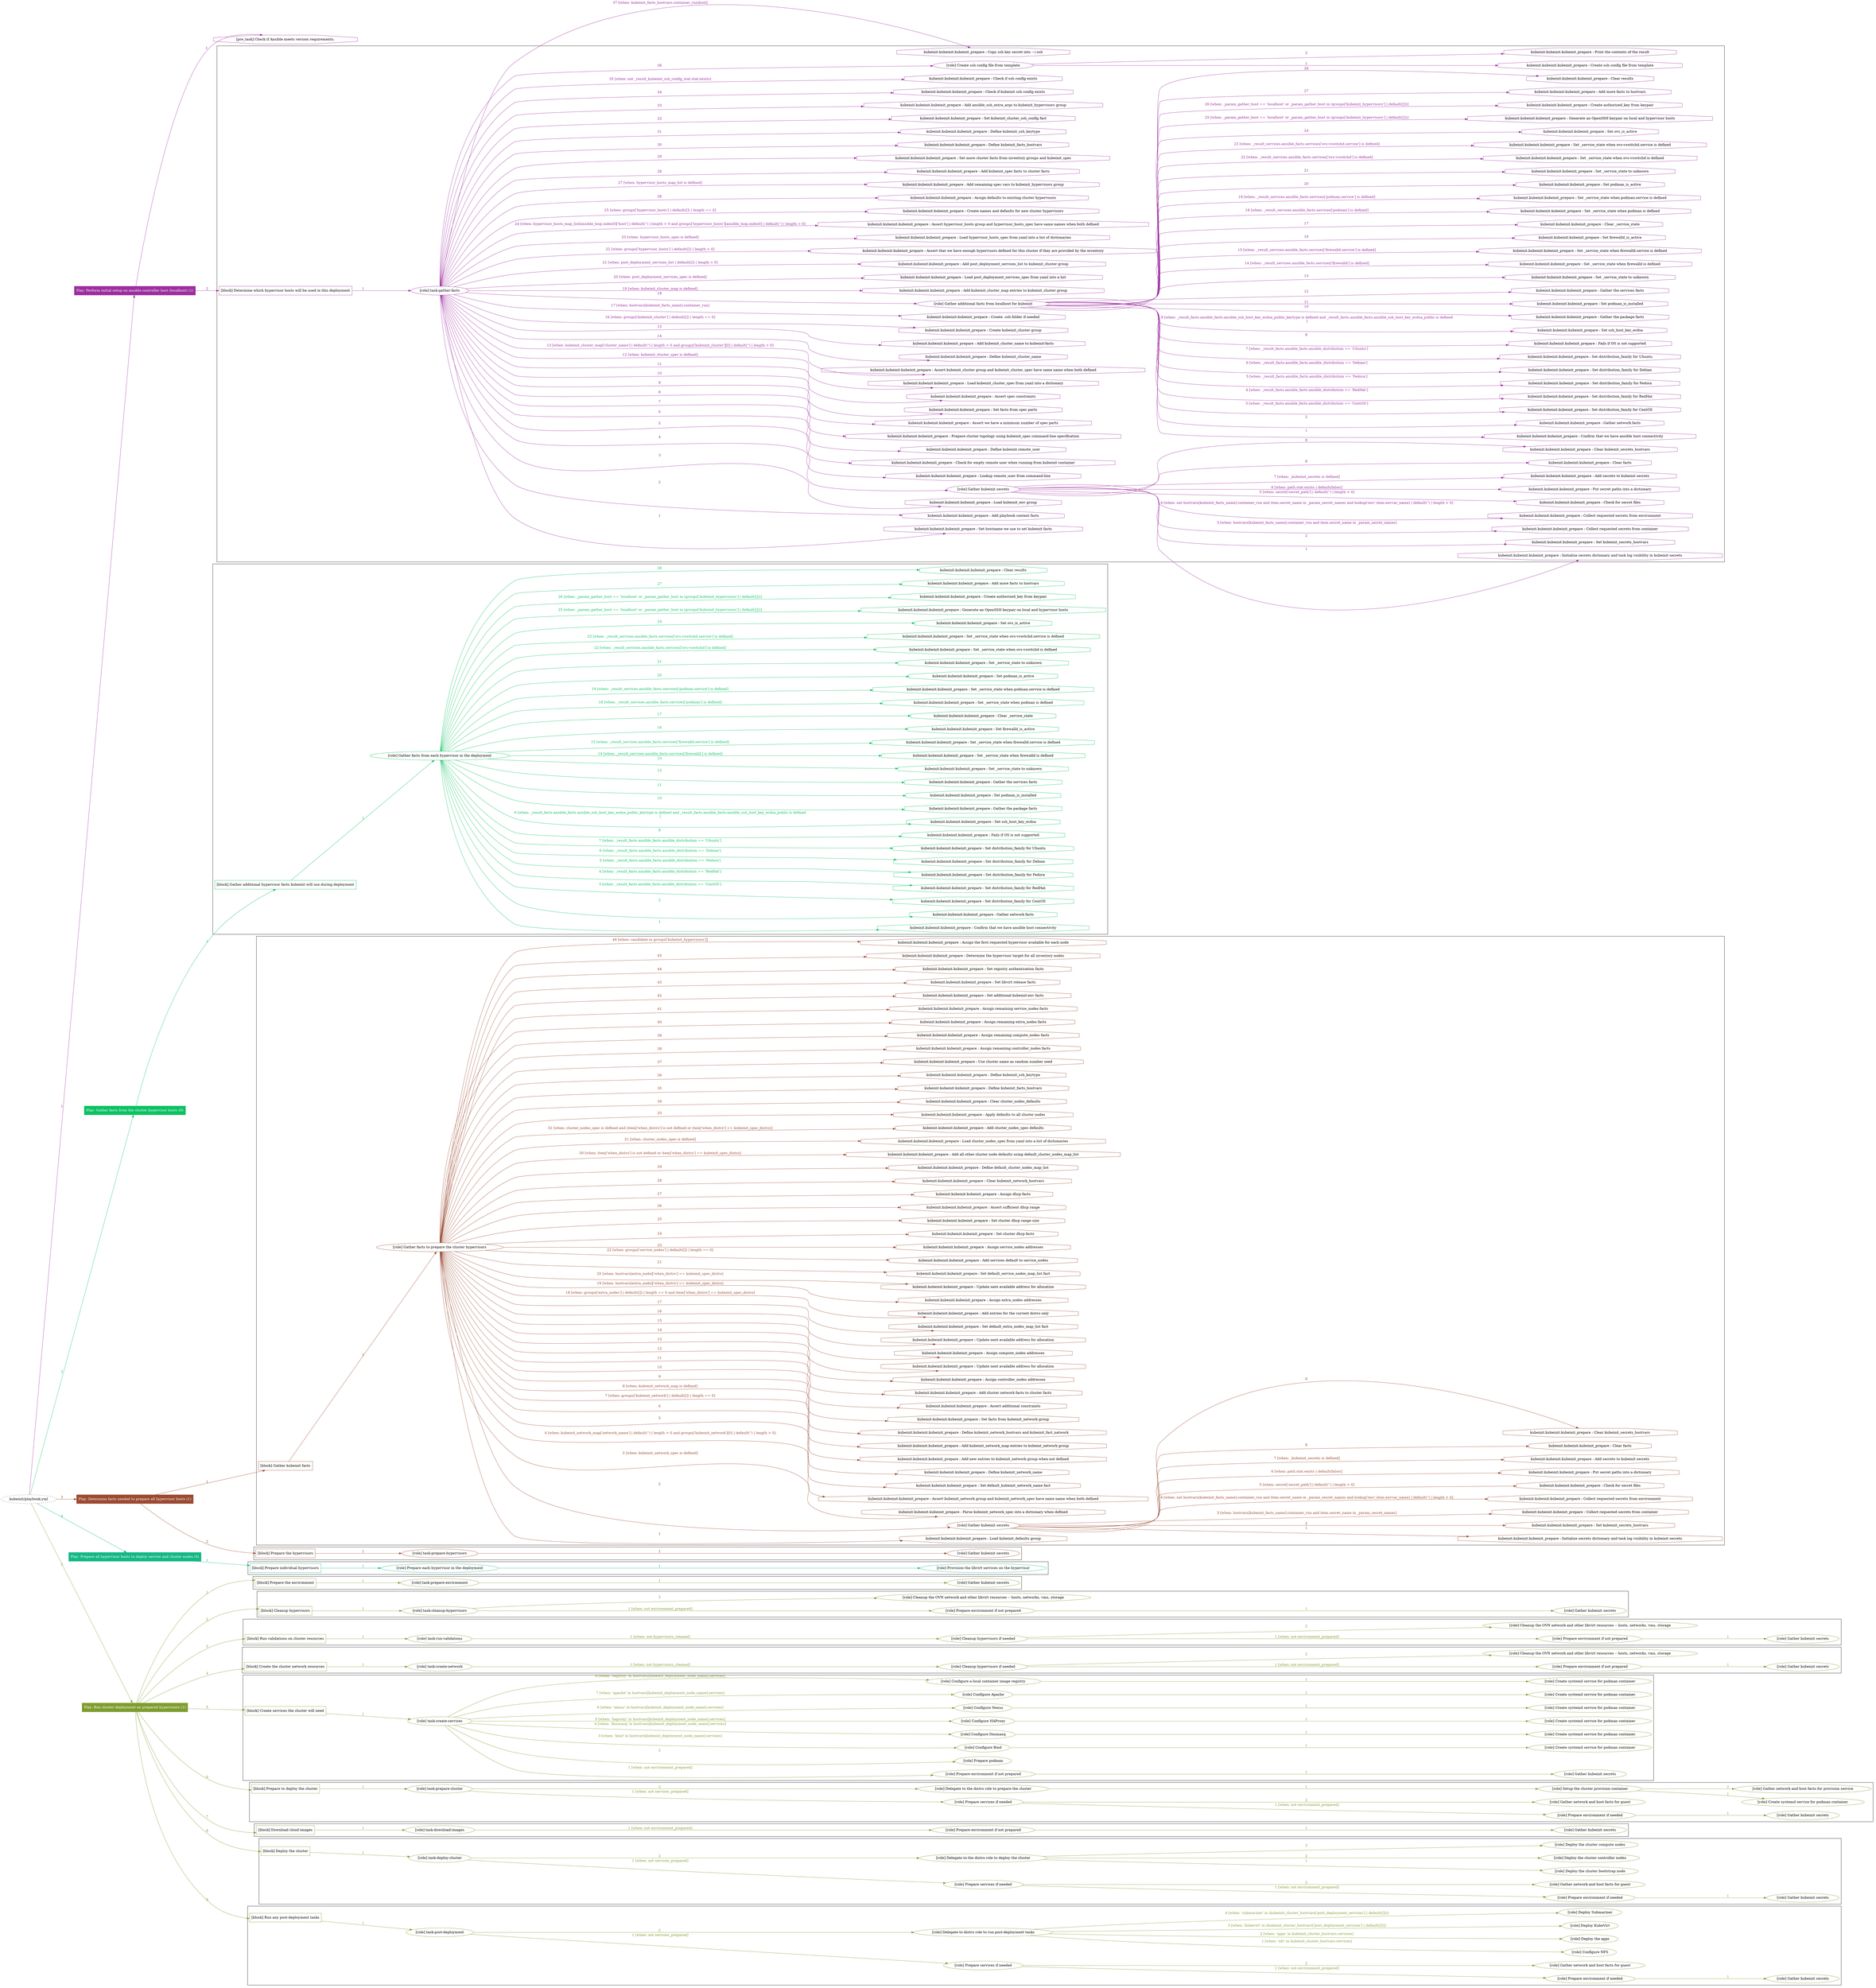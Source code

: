 digraph {
	graph [concentrate=true ordering=in rankdir=LR ratio=fill]
	edge [esep=5 sep=10]
	"kubeinit/playbook.yml" [URL="/home/runner/work/kubeinit/kubeinit/kubeinit/playbook.yml" id=playbook_922bdc8e style=dotted]
	"kubeinit/playbook.yml" -> play_c9c5b631 [label="1 " color="#9c2d9f" fontcolor="#9c2d9f" id=edge_7ab28ca0 labeltooltip="1 " tooltip="1 "]
	subgraph "Play: Perform initial setup on ansible-controller host (localhost) (1)" {
		play_c9c5b631 [label="Play: Perform initial setup on ansible-controller host (localhost) (1)" URL="/home/runner/work/kubeinit/kubeinit/kubeinit/playbook.yml" color="#9c2d9f" fontcolor="#ffffff" id=play_c9c5b631 shape=box style=filled tooltip=localhost]
		pre_task_7e4a0c2e [label="[pre_task] Check if Ansible meets version requirements." URL="/home/runner/work/kubeinit/kubeinit/kubeinit/playbook.yml" color="#9c2d9f" id=pre_task_7e4a0c2e shape=octagon tooltip="Check if Ansible meets version requirements."]
		play_c9c5b631 -> pre_task_7e4a0c2e [label="1 " color="#9c2d9f" fontcolor="#9c2d9f" id=edge_7994fe91 labeltooltip="1 " tooltip="1 "]
		play_c9c5b631 -> block_2f1af8f9 [label=2 color="#9c2d9f" fontcolor="#9c2d9f" id=edge_89cdbbde labeltooltip=2 tooltip=2]
		subgraph cluster_block_2f1af8f9 {
			block_2f1af8f9 [label="[block] Determine which hypervisor hosts will be used in this deployment" URL="/home/runner/work/kubeinit/kubeinit/kubeinit/playbook.yml" color="#9c2d9f" id=block_2f1af8f9 labeltooltip="Determine which hypervisor hosts will be used in this deployment" shape=box tooltip="Determine which hypervisor hosts will be used in this deployment"]
			block_2f1af8f9 -> role_6c253a0b [label="1 " color="#9c2d9f" fontcolor="#9c2d9f" id=edge_e95b554f labeltooltip="1 " tooltip="1 "]
			subgraph "task-gather-facts" {
				role_6c253a0b [label="[role] task-gather-facts" URL="/home/runner/work/kubeinit/kubeinit/kubeinit/playbook.yml" color="#9c2d9f" id=role_6c253a0b tooltip="task-gather-facts"]
				task_6d36e914 [label="kubeinit.kubeinit.kubeinit_prepare : Set hostname we use to set kubeinit facts" URL="/home/runner/.ansible/collections/ansible_collections/kubeinit/kubeinit/roles/kubeinit_prepare/tasks/build_hypervisors_group.yml" color="#9c2d9f" id=task_6d36e914 shape=octagon tooltip="kubeinit.kubeinit.kubeinit_prepare : Set hostname we use to set kubeinit facts"]
				role_6c253a0b -> task_6d36e914 [label="1 " color="#9c2d9f" fontcolor="#9c2d9f" id=edge_12f204a6 labeltooltip="1 " tooltip="1 "]
				task_486c98e7 [label="kubeinit.kubeinit.kubeinit_prepare : Add playbook context facts" URL="/home/runner/.ansible/collections/ansible_collections/kubeinit/kubeinit/roles/kubeinit_prepare/tasks/build_hypervisors_group.yml" color="#9c2d9f" id=task_486c98e7 shape=octagon tooltip="kubeinit.kubeinit.kubeinit_prepare : Add playbook context facts"]
				role_6c253a0b -> task_486c98e7 [label="2 " color="#9c2d9f" fontcolor="#9c2d9f" id=edge_9aadf718 labeltooltip="2 " tooltip="2 "]
				task_a753b1c8 [label="kubeinit.kubeinit.kubeinit_prepare : Load kubeinit_env group" URL="/home/runner/.ansible/collections/ansible_collections/kubeinit/kubeinit/roles/kubeinit_prepare/tasks/build_hypervisors_group.yml" color="#9c2d9f" id=task_a753b1c8 shape=octagon tooltip="kubeinit.kubeinit.kubeinit_prepare : Load kubeinit_env group"]
				role_6c253a0b -> task_a753b1c8 [label="3 " color="#9c2d9f" fontcolor="#9c2d9f" id=edge_e9e6f529 labeltooltip="3 " tooltip="3 "]
				role_6c253a0b -> role_e05a41cd [label="4 " color="#9c2d9f" fontcolor="#9c2d9f" id=edge_d230fec8 labeltooltip="4 " tooltip="4 "]
				subgraph "Gather kubeinit secrets" {
					role_e05a41cd [label="[role] Gather kubeinit secrets" URL="/home/runner/.ansible/collections/ansible_collections/kubeinit/kubeinit/roles/kubeinit_prepare/tasks/build_hypervisors_group.yml" color="#9c2d9f" id=role_e05a41cd tooltip="Gather kubeinit secrets"]
					task_314f2057 [label="kubeinit.kubeinit.kubeinit_prepare : Initialize secrets dictionary and task log visibility in kubeinit secrets" URL="/home/runner/.ansible/collections/ansible_collections/kubeinit/kubeinit/roles/kubeinit_prepare/tasks/gather_kubeinit_secrets.yml" color="#9c2d9f" id=task_314f2057 shape=octagon tooltip="kubeinit.kubeinit.kubeinit_prepare : Initialize secrets dictionary and task log visibility in kubeinit secrets"]
					role_e05a41cd -> task_314f2057 [label="1 " color="#9c2d9f" fontcolor="#9c2d9f" id=edge_bb703628 labeltooltip="1 " tooltip="1 "]
					task_26b82c59 [label="kubeinit.kubeinit.kubeinit_prepare : Set kubeinit_secrets_hostvars" URL="/home/runner/.ansible/collections/ansible_collections/kubeinit/kubeinit/roles/kubeinit_prepare/tasks/gather_kubeinit_secrets.yml" color="#9c2d9f" id=task_26b82c59 shape=octagon tooltip="kubeinit.kubeinit.kubeinit_prepare : Set kubeinit_secrets_hostvars"]
					role_e05a41cd -> task_26b82c59 [label="2 " color="#9c2d9f" fontcolor="#9c2d9f" id=edge_b9c113d9 labeltooltip="2 " tooltip="2 "]
					task_7d04b6e8 [label="kubeinit.kubeinit.kubeinit_prepare : Collect requested secrets from container" URL="/home/runner/.ansible/collections/ansible_collections/kubeinit/kubeinit/roles/kubeinit_prepare/tasks/gather_kubeinit_secrets.yml" color="#9c2d9f" id=task_7d04b6e8 shape=octagon tooltip="kubeinit.kubeinit.kubeinit_prepare : Collect requested secrets from container"]
					role_e05a41cd -> task_7d04b6e8 [label="3 [when: hostvars[kubeinit_facts_name].container_run and item.secret_name in _param_secret_names]" color="#9c2d9f" fontcolor="#9c2d9f" id=edge_6a8113e8 labeltooltip="3 [when: hostvars[kubeinit_facts_name].container_run and item.secret_name in _param_secret_names]" tooltip="3 [when: hostvars[kubeinit_facts_name].container_run and item.secret_name in _param_secret_names]"]
					task_6285133e [label="kubeinit.kubeinit.kubeinit_prepare : Collect requested secrets from environment" URL="/home/runner/.ansible/collections/ansible_collections/kubeinit/kubeinit/roles/kubeinit_prepare/tasks/gather_kubeinit_secrets.yml" color="#9c2d9f" id=task_6285133e shape=octagon tooltip="kubeinit.kubeinit.kubeinit_prepare : Collect requested secrets from environment"]
					role_e05a41cd -> task_6285133e [label="4 [when: not hostvars[kubeinit_facts_name].container_run and item.secret_name in _param_secret_names and lookup('env',item.envvar_name) | default('') | length > 0]" color="#9c2d9f" fontcolor="#9c2d9f" id=edge_50a2a540 labeltooltip="4 [when: not hostvars[kubeinit_facts_name].container_run and item.secret_name in _param_secret_names and lookup('env',item.envvar_name) | default('') | length > 0]" tooltip="4 [when: not hostvars[kubeinit_facts_name].container_run and item.secret_name in _param_secret_names and lookup('env',item.envvar_name) | default('') | length > 0]"]
					task_9e0afa70 [label="kubeinit.kubeinit.kubeinit_prepare : Check for secret files" URL="/home/runner/.ansible/collections/ansible_collections/kubeinit/kubeinit/roles/kubeinit_prepare/tasks/gather_kubeinit_secrets.yml" color="#9c2d9f" id=task_9e0afa70 shape=octagon tooltip="kubeinit.kubeinit.kubeinit_prepare : Check for secret files"]
					role_e05a41cd -> task_9e0afa70 [label="5 [when: secret['secret_path'] | default('') | length > 0]" color="#9c2d9f" fontcolor="#9c2d9f" id=edge_941bbdf1 labeltooltip="5 [when: secret['secret_path'] | default('') | length > 0]" tooltip="5 [when: secret['secret_path'] | default('') | length > 0]"]
					task_8783f604 [label="kubeinit.kubeinit.kubeinit_prepare : Put secret paths into a dictionary" URL="/home/runner/.ansible/collections/ansible_collections/kubeinit/kubeinit/roles/kubeinit_prepare/tasks/gather_kubeinit_secrets.yml" color="#9c2d9f" id=task_8783f604 shape=octagon tooltip="kubeinit.kubeinit.kubeinit_prepare : Put secret paths into a dictionary"]
					role_e05a41cd -> task_8783f604 [label="6 [when: path.stat.exists | default(false)]" color="#9c2d9f" fontcolor="#9c2d9f" id=edge_53e7c4e5 labeltooltip="6 [when: path.stat.exists | default(false)]" tooltip="6 [when: path.stat.exists | default(false)]"]
					task_94cf9640 [label="kubeinit.kubeinit.kubeinit_prepare : Add secrets to kubeinit secrets" URL="/home/runner/.ansible/collections/ansible_collections/kubeinit/kubeinit/roles/kubeinit_prepare/tasks/gather_kubeinit_secrets.yml" color="#9c2d9f" id=task_94cf9640 shape=octagon tooltip="kubeinit.kubeinit.kubeinit_prepare : Add secrets to kubeinit secrets"]
					role_e05a41cd -> task_94cf9640 [label="7 [when: _kubeinit_secrets is defined]" color="#9c2d9f" fontcolor="#9c2d9f" id=edge_2dfa7201 labeltooltip="7 [when: _kubeinit_secrets is defined]" tooltip="7 [when: _kubeinit_secrets is defined]"]
					task_924d6948 [label="kubeinit.kubeinit.kubeinit_prepare : Clear facts" URL="/home/runner/.ansible/collections/ansible_collections/kubeinit/kubeinit/roles/kubeinit_prepare/tasks/gather_kubeinit_secrets.yml" color="#9c2d9f" id=task_924d6948 shape=octagon tooltip="kubeinit.kubeinit.kubeinit_prepare : Clear facts"]
					role_e05a41cd -> task_924d6948 [label="8 " color="#9c2d9f" fontcolor="#9c2d9f" id=edge_35751c21 labeltooltip="8 " tooltip="8 "]
					task_e7f6810a [label="kubeinit.kubeinit.kubeinit_prepare : Clear kubeinit_secrets_hostvars" URL="/home/runner/.ansible/collections/ansible_collections/kubeinit/kubeinit/roles/kubeinit_prepare/tasks/gather_kubeinit_secrets.yml" color="#9c2d9f" id=task_e7f6810a shape=octagon tooltip="kubeinit.kubeinit.kubeinit_prepare : Clear kubeinit_secrets_hostvars"]
					role_e05a41cd -> task_e7f6810a [label="9 " color="#9c2d9f" fontcolor="#9c2d9f" id=edge_b952da62 labeltooltip="9 " tooltip="9 "]
				}
				task_6682bfdc [label="kubeinit.kubeinit.kubeinit_prepare : Lookup remote_user from command-line" URL="/home/runner/.ansible/collections/ansible_collections/kubeinit/kubeinit/roles/kubeinit_prepare/tasks/build_hypervisors_group.yml" color="#9c2d9f" id=task_6682bfdc shape=octagon tooltip="kubeinit.kubeinit.kubeinit_prepare : Lookup remote_user from command-line"]
				role_6c253a0b -> task_6682bfdc [label="5 " color="#9c2d9f" fontcolor="#9c2d9f" id=edge_62acfbed labeltooltip="5 " tooltip="5 "]
				task_94587e60 [label="kubeinit.kubeinit.kubeinit_prepare : Check for empty remote user when running from kubeinit container" URL="/home/runner/.ansible/collections/ansible_collections/kubeinit/kubeinit/roles/kubeinit_prepare/tasks/build_hypervisors_group.yml" color="#9c2d9f" id=task_94587e60 shape=octagon tooltip="kubeinit.kubeinit.kubeinit_prepare : Check for empty remote user when running from kubeinit container"]
				role_6c253a0b -> task_94587e60 [label="6 " color="#9c2d9f" fontcolor="#9c2d9f" id=edge_cc668754 labeltooltip="6 " tooltip="6 "]
				task_b9cc804e [label="kubeinit.kubeinit.kubeinit_prepare : Define kubeinit remote_user" URL="/home/runner/.ansible/collections/ansible_collections/kubeinit/kubeinit/roles/kubeinit_prepare/tasks/build_hypervisors_group.yml" color="#9c2d9f" id=task_b9cc804e shape=octagon tooltip="kubeinit.kubeinit.kubeinit_prepare : Define kubeinit remote_user"]
				role_6c253a0b -> task_b9cc804e [label="7 " color="#9c2d9f" fontcolor="#9c2d9f" id=edge_8058bde8 labeltooltip="7 " tooltip="7 "]
				task_e194bd3f [label="kubeinit.kubeinit.kubeinit_prepare : Prepare cluster topology using kubeinit_spec command-line specification" URL="/home/runner/.ansible/collections/ansible_collections/kubeinit/kubeinit/roles/kubeinit_prepare/tasks/build_hypervisors_group.yml" color="#9c2d9f" id=task_e194bd3f shape=octagon tooltip="kubeinit.kubeinit.kubeinit_prepare : Prepare cluster topology using kubeinit_spec command-line specification"]
				role_6c253a0b -> task_e194bd3f [label="8 " color="#9c2d9f" fontcolor="#9c2d9f" id=edge_850a79e6 labeltooltip="8 " tooltip="8 "]
				task_83bfda7f [label="kubeinit.kubeinit.kubeinit_prepare : Assert we have a minimum number of spec parts" URL="/home/runner/.ansible/collections/ansible_collections/kubeinit/kubeinit/roles/kubeinit_prepare/tasks/build_hypervisors_group.yml" color="#9c2d9f" id=task_83bfda7f shape=octagon tooltip="kubeinit.kubeinit.kubeinit_prepare : Assert we have a minimum number of spec parts"]
				role_6c253a0b -> task_83bfda7f [label="9 " color="#9c2d9f" fontcolor="#9c2d9f" id=edge_0341eca6 labeltooltip="9 " tooltip="9 "]
				task_25a50686 [label="kubeinit.kubeinit.kubeinit_prepare : Set facts from spec parts" URL="/home/runner/.ansible/collections/ansible_collections/kubeinit/kubeinit/roles/kubeinit_prepare/tasks/build_hypervisors_group.yml" color="#9c2d9f" id=task_25a50686 shape=octagon tooltip="kubeinit.kubeinit.kubeinit_prepare : Set facts from spec parts"]
				role_6c253a0b -> task_25a50686 [label="10 " color="#9c2d9f" fontcolor="#9c2d9f" id=edge_4bc9938a labeltooltip="10 " tooltip="10 "]
				task_2185ec1a [label="kubeinit.kubeinit.kubeinit_prepare : Assert spec constraints" URL="/home/runner/.ansible/collections/ansible_collections/kubeinit/kubeinit/roles/kubeinit_prepare/tasks/build_hypervisors_group.yml" color="#9c2d9f" id=task_2185ec1a shape=octagon tooltip="kubeinit.kubeinit.kubeinit_prepare : Assert spec constraints"]
				role_6c253a0b -> task_2185ec1a [label="11 " color="#9c2d9f" fontcolor="#9c2d9f" id=edge_b335abf7 labeltooltip="11 " tooltip="11 "]
				task_a53b1e1e [label="kubeinit.kubeinit.kubeinit_prepare : Load kubeinit_cluster_spec from yaml into a dictionary" URL="/home/runner/.ansible/collections/ansible_collections/kubeinit/kubeinit/roles/kubeinit_prepare/tasks/build_hypervisors_group.yml" color="#9c2d9f" id=task_a53b1e1e shape=octagon tooltip="kubeinit.kubeinit.kubeinit_prepare : Load kubeinit_cluster_spec from yaml into a dictionary"]
				role_6c253a0b -> task_a53b1e1e [label="12 [when: kubeinit_cluster_spec is defined]" color="#9c2d9f" fontcolor="#9c2d9f" id=edge_6a4c6b16 labeltooltip="12 [when: kubeinit_cluster_spec is defined]" tooltip="12 [when: kubeinit_cluster_spec is defined]"]
				task_11847e27 [label="kubeinit.kubeinit.kubeinit_prepare : Assert kubeinit_cluster group and kubeinit_cluster_spec have same name when both defined" URL="/home/runner/.ansible/collections/ansible_collections/kubeinit/kubeinit/roles/kubeinit_prepare/tasks/build_hypervisors_group.yml" color="#9c2d9f" id=task_11847e27 shape=octagon tooltip="kubeinit.kubeinit.kubeinit_prepare : Assert kubeinit_cluster group and kubeinit_cluster_spec have same name when both defined"]
				role_6c253a0b -> task_11847e27 [label="13 [when: kubeinit_cluster_map['cluster_name'] | default('') | length > 0 and groups['kubeinit_cluster'][0] | default('') | length > 0]" color="#9c2d9f" fontcolor="#9c2d9f" id=edge_94cb62f4 labeltooltip="13 [when: kubeinit_cluster_map['cluster_name'] | default('') | length > 0 and groups['kubeinit_cluster'][0] | default('') | length > 0]" tooltip="13 [when: kubeinit_cluster_map['cluster_name'] | default('') | length > 0 and groups['kubeinit_cluster'][0] | default('') | length > 0]"]
				task_b23b2337 [label="kubeinit.kubeinit.kubeinit_prepare : Define kubeinit_cluster_name" URL="/home/runner/.ansible/collections/ansible_collections/kubeinit/kubeinit/roles/kubeinit_prepare/tasks/build_hypervisors_group.yml" color="#9c2d9f" id=task_b23b2337 shape=octagon tooltip="kubeinit.kubeinit.kubeinit_prepare : Define kubeinit_cluster_name"]
				role_6c253a0b -> task_b23b2337 [label="14 " color="#9c2d9f" fontcolor="#9c2d9f" id=edge_5d6f5790 labeltooltip="14 " tooltip="14 "]
				task_e0a8d2ab [label="kubeinit.kubeinit.kubeinit_prepare : Add kubeinit_cluster_name to kubeinit-facts" URL="/home/runner/.ansible/collections/ansible_collections/kubeinit/kubeinit/roles/kubeinit_prepare/tasks/build_hypervisors_group.yml" color="#9c2d9f" id=task_e0a8d2ab shape=octagon tooltip="kubeinit.kubeinit.kubeinit_prepare : Add kubeinit_cluster_name to kubeinit-facts"]
				role_6c253a0b -> task_e0a8d2ab [label="15 " color="#9c2d9f" fontcolor="#9c2d9f" id=edge_72d9c5f6 labeltooltip="15 " tooltip="15 "]
				task_aaac5cf6 [label="kubeinit.kubeinit.kubeinit_prepare : Create kubeinit_cluster group" URL="/home/runner/.ansible/collections/ansible_collections/kubeinit/kubeinit/roles/kubeinit_prepare/tasks/build_hypervisors_group.yml" color="#9c2d9f" id=task_aaac5cf6 shape=octagon tooltip="kubeinit.kubeinit.kubeinit_prepare : Create kubeinit_cluster group"]
				role_6c253a0b -> task_aaac5cf6 [label="16 [when: groups['kubeinit_cluster'] | default([]) | length == 0]" color="#9c2d9f" fontcolor="#9c2d9f" id=edge_0bb6e292 labeltooltip="16 [when: groups['kubeinit_cluster'] | default([]) | length == 0]" tooltip="16 [when: groups['kubeinit_cluster'] | default([]) | length == 0]"]
				task_3442e6a7 [label="kubeinit.kubeinit.kubeinit_prepare : Create .ssh folder if needed" URL="/home/runner/.ansible/collections/ansible_collections/kubeinit/kubeinit/roles/kubeinit_prepare/tasks/build_hypervisors_group.yml" color="#9c2d9f" id=task_3442e6a7 shape=octagon tooltip="kubeinit.kubeinit.kubeinit_prepare : Create .ssh folder if needed"]
				role_6c253a0b -> task_3442e6a7 [label="17 [when: hostvars[kubeinit_facts_name].container_run]" color="#9c2d9f" fontcolor="#9c2d9f" id=edge_a9568fe5 labeltooltip="17 [when: hostvars[kubeinit_facts_name].container_run]" tooltip="17 [when: hostvars[kubeinit_facts_name].container_run]"]
				role_6c253a0b -> role_fb76f2d4 [label="18 " color="#9c2d9f" fontcolor="#9c2d9f" id=edge_e79d9c9b labeltooltip="18 " tooltip="18 "]
				subgraph "Gather additional facts from localhost for kubeinit" {
					role_fb76f2d4 [label="[role] Gather additional facts from localhost for kubeinit" URL="/home/runner/.ansible/collections/ansible_collections/kubeinit/kubeinit/roles/kubeinit_prepare/tasks/build_hypervisors_group.yml" color="#9c2d9f" id=role_fb76f2d4 tooltip="Gather additional facts from localhost for kubeinit"]
					task_18e8eb77 [label="kubeinit.kubeinit.kubeinit_prepare : Confirm that we have ansible host connectivity" URL="/home/runner/.ansible/collections/ansible_collections/kubeinit/kubeinit/roles/kubeinit_prepare/tasks/gather_host_facts.yml" color="#9c2d9f" id=task_18e8eb77 shape=octagon tooltip="kubeinit.kubeinit.kubeinit_prepare : Confirm that we have ansible host connectivity"]
					role_fb76f2d4 -> task_18e8eb77 [label="1 " color="#9c2d9f" fontcolor="#9c2d9f" id=edge_77445116 labeltooltip="1 " tooltip="1 "]
					task_963512f3 [label="kubeinit.kubeinit.kubeinit_prepare : Gather network facts" URL="/home/runner/.ansible/collections/ansible_collections/kubeinit/kubeinit/roles/kubeinit_prepare/tasks/gather_host_facts.yml" color="#9c2d9f" id=task_963512f3 shape=octagon tooltip="kubeinit.kubeinit.kubeinit_prepare : Gather network facts"]
					role_fb76f2d4 -> task_963512f3 [label="2 " color="#9c2d9f" fontcolor="#9c2d9f" id=edge_109edd34 labeltooltip="2 " tooltip="2 "]
					task_70afa18c [label="kubeinit.kubeinit.kubeinit_prepare : Set distribution_family for CentOS" URL="/home/runner/.ansible/collections/ansible_collections/kubeinit/kubeinit/roles/kubeinit_prepare/tasks/gather_host_facts.yml" color="#9c2d9f" id=task_70afa18c shape=octagon tooltip="kubeinit.kubeinit.kubeinit_prepare : Set distribution_family for CentOS"]
					role_fb76f2d4 -> task_70afa18c [label="3 [when: _result_facts.ansible_facts.ansible_distribution == 'CentOS']" color="#9c2d9f" fontcolor="#9c2d9f" id=edge_00c6fb74 labeltooltip="3 [when: _result_facts.ansible_facts.ansible_distribution == 'CentOS']" tooltip="3 [when: _result_facts.ansible_facts.ansible_distribution == 'CentOS']"]
					task_d262e0cb [label="kubeinit.kubeinit.kubeinit_prepare : Set distribution_family for RedHat" URL="/home/runner/.ansible/collections/ansible_collections/kubeinit/kubeinit/roles/kubeinit_prepare/tasks/gather_host_facts.yml" color="#9c2d9f" id=task_d262e0cb shape=octagon tooltip="kubeinit.kubeinit.kubeinit_prepare : Set distribution_family for RedHat"]
					role_fb76f2d4 -> task_d262e0cb [label="4 [when: _result_facts.ansible_facts.ansible_distribution == 'RedHat']" color="#9c2d9f" fontcolor="#9c2d9f" id=edge_2ba65ea4 labeltooltip="4 [when: _result_facts.ansible_facts.ansible_distribution == 'RedHat']" tooltip="4 [when: _result_facts.ansible_facts.ansible_distribution == 'RedHat']"]
					task_32a37a2a [label="kubeinit.kubeinit.kubeinit_prepare : Set distribution_family for Fedora" URL="/home/runner/.ansible/collections/ansible_collections/kubeinit/kubeinit/roles/kubeinit_prepare/tasks/gather_host_facts.yml" color="#9c2d9f" id=task_32a37a2a shape=octagon tooltip="kubeinit.kubeinit.kubeinit_prepare : Set distribution_family for Fedora"]
					role_fb76f2d4 -> task_32a37a2a [label="5 [when: _result_facts.ansible_facts.ansible_distribution == 'Fedora']" color="#9c2d9f" fontcolor="#9c2d9f" id=edge_9375a1ee labeltooltip="5 [when: _result_facts.ansible_facts.ansible_distribution == 'Fedora']" tooltip="5 [when: _result_facts.ansible_facts.ansible_distribution == 'Fedora']"]
					task_923942d7 [label="kubeinit.kubeinit.kubeinit_prepare : Set distribution_family for Debian" URL="/home/runner/.ansible/collections/ansible_collections/kubeinit/kubeinit/roles/kubeinit_prepare/tasks/gather_host_facts.yml" color="#9c2d9f" id=task_923942d7 shape=octagon tooltip="kubeinit.kubeinit.kubeinit_prepare : Set distribution_family for Debian"]
					role_fb76f2d4 -> task_923942d7 [label="6 [when: _result_facts.ansible_facts.ansible_distribution == 'Debian']" color="#9c2d9f" fontcolor="#9c2d9f" id=edge_0063a211 labeltooltip="6 [when: _result_facts.ansible_facts.ansible_distribution == 'Debian']" tooltip="6 [when: _result_facts.ansible_facts.ansible_distribution == 'Debian']"]
					task_09429e7e [label="kubeinit.kubeinit.kubeinit_prepare : Set distribution_family for Ubuntu" URL="/home/runner/.ansible/collections/ansible_collections/kubeinit/kubeinit/roles/kubeinit_prepare/tasks/gather_host_facts.yml" color="#9c2d9f" id=task_09429e7e shape=octagon tooltip="kubeinit.kubeinit.kubeinit_prepare : Set distribution_family for Ubuntu"]
					role_fb76f2d4 -> task_09429e7e [label="7 [when: _result_facts.ansible_facts.ansible_distribution == 'Ubuntu']" color="#9c2d9f" fontcolor="#9c2d9f" id=edge_a90d3400 labeltooltip="7 [when: _result_facts.ansible_facts.ansible_distribution == 'Ubuntu']" tooltip="7 [when: _result_facts.ansible_facts.ansible_distribution == 'Ubuntu']"]
					task_178c6300 [label="kubeinit.kubeinit.kubeinit_prepare : Fails if OS is not supported" URL="/home/runner/.ansible/collections/ansible_collections/kubeinit/kubeinit/roles/kubeinit_prepare/tasks/gather_host_facts.yml" color="#9c2d9f" id=task_178c6300 shape=octagon tooltip="kubeinit.kubeinit.kubeinit_prepare : Fails if OS is not supported"]
					role_fb76f2d4 -> task_178c6300 [label="8 " color="#9c2d9f" fontcolor="#9c2d9f" id=edge_a5c6fd34 labeltooltip="8 " tooltip="8 "]
					task_457b7936 [label="kubeinit.kubeinit.kubeinit_prepare : Set ssh_host_key_ecdsa" URL="/home/runner/.ansible/collections/ansible_collections/kubeinit/kubeinit/roles/kubeinit_prepare/tasks/gather_host_facts.yml" color="#9c2d9f" id=task_457b7936 shape=octagon tooltip="kubeinit.kubeinit.kubeinit_prepare : Set ssh_host_key_ecdsa"]
					role_fb76f2d4 -> task_457b7936 [label="9 [when: _result_facts.ansible_facts.ansible_ssh_host_key_ecdsa_public_keytype is defined and _result_facts.ansible_facts.ansible_ssh_host_key_ecdsa_public is defined
]" color="#9c2d9f" fontcolor="#9c2d9f" id=edge_d7daf07b labeltooltip="9 [when: _result_facts.ansible_facts.ansible_ssh_host_key_ecdsa_public_keytype is defined and _result_facts.ansible_facts.ansible_ssh_host_key_ecdsa_public is defined
]" tooltip="9 [when: _result_facts.ansible_facts.ansible_ssh_host_key_ecdsa_public_keytype is defined and _result_facts.ansible_facts.ansible_ssh_host_key_ecdsa_public is defined
]"]
					task_a1efd412 [label="kubeinit.kubeinit.kubeinit_prepare : Gather the package facts" URL="/home/runner/.ansible/collections/ansible_collections/kubeinit/kubeinit/roles/kubeinit_prepare/tasks/gather_host_facts.yml" color="#9c2d9f" id=task_a1efd412 shape=octagon tooltip="kubeinit.kubeinit.kubeinit_prepare : Gather the package facts"]
					role_fb76f2d4 -> task_a1efd412 [label="10 " color="#9c2d9f" fontcolor="#9c2d9f" id=edge_85df1528 labeltooltip="10 " tooltip="10 "]
					task_61f6c95c [label="kubeinit.kubeinit.kubeinit_prepare : Set podman_is_installed" URL="/home/runner/.ansible/collections/ansible_collections/kubeinit/kubeinit/roles/kubeinit_prepare/tasks/gather_host_facts.yml" color="#9c2d9f" id=task_61f6c95c shape=octagon tooltip="kubeinit.kubeinit.kubeinit_prepare : Set podman_is_installed"]
					role_fb76f2d4 -> task_61f6c95c [label="11 " color="#9c2d9f" fontcolor="#9c2d9f" id=edge_1a427fac labeltooltip="11 " tooltip="11 "]
					task_c386df2e [label="kubeinit.kubeinit.kubeinit_prepare : Gather the services facts" URL="/home/runner/.ansible/collections/ansible_collections/kubeinit/kubeinit/roles/kubeinit_prepare/tasks/gather_host_facts.yml" color="#9c2d9f" id=task_c386df2e shape=octagon tooltip="kubeinit.kubeinit.kubeinit_prepare : Gather the services facts"]
					role_fb76f2d4 -> task_c386df2e [label="12 " color="#9c2d9f" fontcolor="#9c2d9f" id=edge_2477509d labeltooltip="12 " tooltip="12 "]
					task_7c4f8e3f [label="kubeinit.kubeinit.kubeinit_prepare : Set _service_state to unknown" URL="/home/runner/.ansible/collections/ansible_collections/kubeinit/kubeinit/roles/kubeinit_prepare/tasks/gather_host_facts.yml" color="#9c2d9f" id=task_7c4f8e3f shape=octagon tooltip="kubeinit.kubeinit.kubeinit_prepare : Set _service_state to unknown"]
					role_fb76f2d4 -> task_7c4f8e3f [label="13 " color="#9c2d9f" fontcolor="#9c2d9f" id=edge_6f2c42c1 labeltooltip="13 " tooltip="13 "]
					task_8b33530b [label="kubeinit.kubeinit.kubeinit_prepare : Set _service_state when firewalld is defined" URL="/home/runner/.ansible/collections/ansible_collections/kubeinit/kubeinit/roles/kubeinit_prepare/tasks/gather_host_facts.yml" color="#9c2d9f" id=task_8b33530b shape=octagon tooltip="kubeinit.kubeinit.kubeinit_prepare : Set _service_state when firewalld is defined"]
					role_fb76f2d4 -> task_8b33530b [label="14 [when: _result_services.ansible_facts.services['firewalld'] is defined]" color="#9c2d9f" fontcolor="#9c2d9f" id=edge_9099445c labeltooltip="14 [when: _result_services.ansible_facts.services['firewalld'] is defined]" tooltip="14 [when: _result_services.ansible_facts.services['firewalld'] is defined]"]
					task_f4e6a96c [label="kubeinit.kubeinit.kubeinit_prepare : Set _service_state when firewalld.service is defined" URL="/home/runner/.ansible/collections/ansible_collections/kubeinit/kubeinit/roles/kubeinit_prepare/tasks/gather_host_facts.yml" color="#9c2d9f" id=task_f4e6a96c shape=octagon tooltip="kubeinit.kubeinit.kubeinit_prepare : Set _service_state when firewalld.service is defined"]
					role_fb76f2d4 -> task_f4e6a96c [label="15 [when: _result_services.ansible_facts.services['firewalld.service'] is defined]" color="#9c2d9f" fontcolor="#9c2d9f" id=edge_cbd31fc0 labeltooltip="15 [when: _result_services.ansible_facts.services['firewalld.service'] is defined]" tooltip="15 [when: _result_services.ansible_facts.services['firewalld.service'] is defined]"]
					task_fe2a7f94 [label="kubeinit.kubeinit.kubeinit_prepare : Set firewalld_is_active" URL="/home/runner/.ansible/collections/ansible_collections/kubeinit/kubeinit/roles/kubeinit_prepare/tasks/gather_host_facts.yml" color="#9c2d9f" id=task_fe2a7f94 shape=octagon tooltip="kubeinit.kubeinit.kubeinit_prepare : Set firewalld_is_active"]
					role_fb76f2d4 -> task_fe2a7f94 [label="16 " color="#9c2d9f" fontcolor="#9c2d9f" id=edge_2facadd9 labeltooltip="16 " tooltip="16 "]
					task_d3e34d85 [label="kubeinit.kubeinit.kubeinit_prepare : Clear _service_state" URL="/home/runner/.ansible/collections/ansible_collections/kubeinit/kubeinit/roles/kubeinit_prepare/tasks/gather_host_facts.yml" color="#9c2d9f" id=task_d3e34d85 shape=octagon tooltip="kubeinit.kubeinit.kubeinit_prepare : Clear _service_state"]
					role_fb76f2d4 -> task_d3e34d85 [label="17 " color="#9c2d9f" fontcolor="#9c2d9f" id=edge_b3532ea2 labeltooltip="17 " tooltip="17 "]
					task_73c5b6b2 [label="kubeinit.kubeinit.kubeinit_prepare : Set _service_state when podman is defined" URL="/home/runner/.ansible/collections/ansible_collections/kubeinit/kubeinit/roles/kubeinit_prepare/tasks/gather_host_facts.yml" color="#9c2d9f" id=task_73c5b6b2 shape=octagon tooltip="kubeinit.kubeinit.kubeinit_prepare : Set _service_state when podman is defined"]
					role_fb76f2d4 -> task_73c5b6b2 [label="18 [when: _result_services.ansible_facts.services['podman'] is defined]" color="#9c2d9f" fontcolor="#9c2d9f" id=edge_97d93ae7 labeltooltip="18 [when: _result_services.ansible_facts.services['podman'] is defined]" tooltip="18 [when: _result_services.ansible_facts.services['podman'] is defined]"]
					task_c78c9f12 [label="kubeinit.kubeinit.kubeinit_prepare : Set _service_state when podman.service is defined" URL="/home/runner/.ansible/collections/ansible_collections/kubeinit/kubeinit/roles/kubeinit_prepare/tasks/gather_host_facts.yml" color="#9c2d9f" id=task_c78c9f12 shape=octagon tooltip="kubeinit.kubeinit.kubeinit_prepare : Set _service_state when podman.service is defined"]
					role_fb76f2d4 -> task_c78c9f12 [label="19 [when: _result_services.ansible_facts.services['podman.service'] is defined]" color="#9c2d9f" fontcolor="#9c2d9f" id=edge_70cbb55b labeltooltip="19 [when: _result_services.ansible_facts.services['podman.service'] is defined]" tooltip="19 [when: _result_services.ansible_facts.services['podman.service'] is defined]"]
					task_69bf9035 [label="kubeinit.kubeinit.kubeinit_prepare : Set podman_is_active" URL="/home/runner/.ansible/collections/ansible_collections/kubeinit/kubeinit/roles/kubeinit_prepare/tasks/gather_host_facts.yml" color="#9c2d9f" id=task_69bf9035 shape=octagon tooltip="kubeinit.kubeinit.kubeinit_prepare : Set podman_is_active"]
					role_fb76f2d4 -> task_69bf9035 [label="20 " color="#9c2d9f" fontcolor="#9c2d9f" id=edge_01f17f0a labeltooltip="20 " tooltip="20 "]
					task_72297ae8 [label="kubeinit.kubeinit.kubeinit_prepare : Set _service_state to unknown" URL="/home/runner/.ansible/collections/ansible_collections/kubeinit/kubeinit/roles/kubeinit_prepare/tasks/gather_host_facts.yml" color="#9c2d9f" id=task_72297ae8 shape=octagon tooltip="kubeinit.kubeinit.kubeinit_prepare : Set _service_state to unknown"]
					role_fb76f2d4 -> task_72297ae8 [label="21 " color="#9c2d9f" fontcolor="#9c2d9f" id=edge_5ed9581f labeltooltip="21 " tooltip="21 "]
					task_820cf84c [label="kubeinit.kubeinit.kubeinit_prepare : Set _service_state when ovs-vswitchd is defined" URL="/home/runner/.ansible/collections/ansible_collections/kubeinit/kubeinit/roles/kubeinit_prepare/tasks/gather_host_facts.yml" color="#9c2d9f" id=task_820cf84c shape=octagon tooltip="kubeinit.kubeinit.kubeinit_prepare : Set _service_state when ovs-vswitchd is defined"]
					role_fb76f2d4 -> task_820cf84c [label="22 [when: _result_services.ansible_facts.services['ovs-vswitchd'] is defined]" color="#9c2d9f" fontcolor="#9c2d9f" id=edge_d5582647 labeltooltip="22 [when: _result_services.ansible_facts.services['ovs-vswitchd'] is defined]" tooltip="22 [when: _result_services.ansible_facts.services['ovs-vswitchd'] is defined]"]
					task_454c4d31 [label="kubeinit.kubeinit.kubeinit_prepare : Set _service_state when ovs-vswitchd.service is defined" URL="/home/runner/.ansible/collections/ansible_collections/kubeinit/kubeinit/roles/kubeinit_prepare/tasks/gather_host_facts.yml" color="#9c2d9f" id=task_454c4d31 shape=octagon tooltip="kubeinit.kubeinit.kubeinit_prepare : Set _service_state when ovs-vswitchd.service is defined"]
					role_fb76f2d4 -> task_454c4d31 [label="23 [when: _result_services.ansible_facts.services['ovs-vswitchd.service'] is defined]" color="#9c2d9f" fontcolor="#9c2d9f" id=edge_ea607fac labeltooltip="23 [when: _result_services.ansible_facts.services['ovs-vswitchd.service'] is defined]" tooltip="23 [when: _result_services.ansible_facts.services['ovs-vswitchd.service'] is defined]"]
					task_cdf79da6 [label="kubeinit.kubeinit.kubeinit_prepare : Set ovs_is_active" URL="/home/runner/.ansible/collections/ansible_collections/kubeinit/kubeinit/roles/kubeinit_prepare/tasks/gather_host_facts.yml" color="#9c2d9f" id=task_cdf79da6 shape=octagon tooltip="kubeinit.kubeinit.kubeinit_prepare : Set ovs_is_active"]
					role_fb76f2d4 -> task_cdf79da6 [label="24 " color="#9c2d9f" fontcolor="#9c2d9f" id=edge_648474d4 labeltooltip="24 " tooltip="24 "]
					task_7a452899 [label="kubeinit.kubeinit.kubeinit_prepare : Generate an OpenSSH keypair on local and hypervisor hosts" URL="/home/runner/.ansible/collections/ansible_collections/kubeinit/kubeinit/roles/kubeinit_prepare/tasks/gather_host_facts.yml" color="#9c2d9f" id=task_7a452899 shape=octagon tooltip="kubeinit.kubeinit.kubeinit_prepare : Generate an OpenSSH keypair on local and hypervisor hosts"]
					role_fb76f2d4 -> task_7a452899 [label="25 [when: _param_gather_host == 'localhost' or _param_gather_host in (groups['kubeinit_hypervisors'] | default([]))]" color="#9c2d9f" fontcolor="#9c2d9f" id=edge_e02e7c7f labeltooltip="25 [when: _param_gather_host == 'localhost' or _param_gather_host in (groups['kubeinit_hypervisors'] | default([]))]" tooltip="25 [when: _param_gather_host == 'localhost' or _param_gather_host in (groups['kubeinit_hypervisors'] | default([]))]"]
					task_7165c5af [label="kubeinit.kubeinit.kubeinit_prepare : Create authorized_key from keypair" URL="/home/runner/.ansible/collections/ansible_collections/kubeinit/kubeinit/roles/kubeinit_prepare/tasks/gather_host_facts.yml" color="#9c2d9f" id=task_7165c5af shape=octagon tooltip="kubeinit.kubeinit.kubeinit_prepare : Create authorized_key from keypair"]
					role_fb76f2d4 -> task_7165c5af [label="26 [when: _param_gather_host == 'localhost' or _param_gather_host in (groups['kubeinit_hypervisors'] | default([]))]" color="#9c2d9f" fontcolor="#9c2d9f" id=edge_b9422166 labeltooltip="26 [when: _param_gather_host == 'localhost' or _param_gather_host in (groups['kubeinit_hypervisors'] | default([]))]" tooltip="26 [when: _param_gather_host == 'localhost' or _param_gather_host in (groups['kubeinit_hypervisors'] | default([]))]"]
					task_2c5281cc [label="kubeinit.kubeinit.kubeinit_prepare : Add more facts to hostvars" URL="/home/runner/.ansible/collections/ansible_collections/kubeinit/kubeinit/roles/kubeinit_prepare/tasks/gather_host_facts.yml" color="#9c2d9f" id=task_2c5281cc shape=octagon tooltip="kubeinit.kubeinit.kubeinit_prepare : Add more facts to hostvars"]
					role_fb76f2d4 -> task_2c5281cc [label="27 " color="#9c2d9f" fontcolor="#9c2d9f" id=edge_f0091151 labeltooltip="27 " tooltip="27 "]
					task_cc6dba25 [label="kubeinit.kubeinit.kubeinit_prepare : Clear results" URL="/home/runner/.ansible/collections/ansible_collections/kubeinit/kubeinit/roles/kubeinit_prepare/tasks/gather_host_facts.yml" color="#9c2d9f" id=task_cc6dba25 shape=octagon tooltip="kubeinit.kubeinit.kubeinit_prepare : Clear results"]
					role_fb76f2d4 -> task_cc6dba25 [label="28 " color="#9c2d9f" fontcolor="#9c2d9f" id=edge_a389b9f2 labeltooltip="28 " tooltip="28 "]
				}
				task_a3413253 [label="kubeinit.kubeinit.kubeinit_prepare : Add kubeinit_cluster_map entries to kubeinit_cluster group" URL="/home/runner/.ansible/collections/ansible_collections/kubeinit/kubeinit/roles/kubeinit_prepare/tasks/build_hypervisors_group.yml" color="#9c2d9f" id=task_a3413253 shape=octagon tooltip="kubeinit.kubeinit.kubeinit_prepare : Add kubeinit_cluster_map entries to kubeinit_cluster group"]
				role_6c253a0b -> task_a3413253 [label="19 [when: kubeinit_cluster_map is defined]" color="#9c2d9f" fontcolor="#9c2d9f" id=edge_d6dc6da1 labeltooltip="19 [when: kubeinit_cluster_map is defined]" tooltip="19 [when: kubeinit_cluster_map is defined]"]
				task_2df6b6c8 [label="kubeinit.kubeinit.kubeinit_prepare : Load post_deployment_services_spec from yaml into a list" URL="/home/runner/.ansible/collections/ansible_collections/kubeinit/kubeinit/roles/kubeinit_prepare/tasks/build_hypervisors_group.yml" color="#9c2d9f" id=task_2df6b6c8 shape=octagon tooltip="kubeinit.kubeinit.kubeinit_prepare : Load post_deployment_services_spec from yaml into a list"]
				role_6c253a0b -> task_2df6b6c8 [label="20 [when: post_deployment_services_spec is defined]" color="#9c2d9f" fontcolor="#9c2d9f" id=edge_121397fa labeltooltip="20 [when: post_deployment_services_spec is defined]" tooltip="20 [when: post_deployment_services_spec is defined]"]
				task_a36635ee [label="kubeinit.kubeinit.kubeinit_prepare : Add post_deployment_services_list to kubeinit_cluster group" URL="/home/runner/.ansible/collections/ansible_collections/kubeinit/kubeinit/roles/kubeinit_prepare/tasks/build_hypervisors_group.yml" color="#9c2d9f" id=task_a36635ee shape=octagon tooltip="kubeinit.kubeinit.kubeinit_prepare : Add post_deployment_services_list to kubeinit_cluster group"]
				role_6c253a0b -> task_a36635ee [label="21 [when: post_deployment_services_list | default([]) | length > 0]" color="#9c2d9f" fontcolor="#9c2d9f" id=edge_f60948ed labeltooltip="21 [when: post_deployment_services_list | default([]) | length > 0]" tooltip="21 [when: post_deployment_services_list | default([]) | length > 0]"]
				task_18a38d6b [label="kubeinit.kubeinit.kubeinit_prepare : Assert that we have enough hypervisors defined for this cluster if they are provided by the inventory" URL="/home/runner/.ansible/collections/ansible_collections/kubeinit/kubeinit/roles/kubeinit_prepare/tasks/build_hypervisors_group.yml" color="#9c2d9f" id=task_18a38d6b shape=octagon tooltip="kubeinit.kubeinit.kubeinit_prepare : Assert that we have enough hypervisors defined for this cluster if they are provided by the inventory"]
				role_6c253a0b -> task_18a38d6b [label="22 [when: groups['hypervisor_hosts'] | default([]) | length > 0]" color="#9c2d9f" fontcolor="#9c2d9f" id=edge_08854013 labeltooltip="22 [when: groups['hypervisor_hosts'] | default([]) | length > 0]" tooltip="22 [when: groups['hypervisor_hosts'] | default([]) | length > 0]"]
				task_3e4fab51 [label="kubeinit.kubeinit.kubeinit_prepare : Load hypervisor_hosts_spec from yaml into a list of dictionaries" URL="/home/runner/.ansible/collections/ansible_collections/kubeinit/kubeinit/roles/kubeinit_prepare/tasks/build_hypervisors_group.yml" color="#9c2d9f" id=task_3e4fab51 shape=octagon tooltip="kubeinit.kubeinit.kubeinit_prepare : Load hypervisor_hosts_spec from yaml into a list of dictionaries"]
				role_6c253a0b -> task_3e4fab51 [label="23 [when: hypervisor_hosts_spec is defined]" color="#9c2d9f" fontcolor="#9c2d9f" id=edge_f04c4e7a labeltooltip="23 [when: hypervisor_hosts_spec is defined]" tooltip="23 [when: hypervisor_hosts_spec is defined]"]
				task_15b08448 [label="kubeinit.kubeinit.kubeinit_prepare : Assert hypervisor_hosts group and hypervisor_hosts_spec have same names when both defined" URL="/home/runner/.ansible/collections/ansible_collections/kubeinit/kubeinit/roles/kubeinit_prepare/tasks/build_hypervisors_group.yml" color="#9c2d9f" id=task_15b08448 shape=octagon tooltip="kubeinit.kubeinit.kubeinit_prepare : Assert hypervisor_hosts group and hypervisor_hosts_spec have same names when both defined"]
				role_6c253a0b -> task_15b08448 [label="24 [when: hypervisor_hosts_map_list[ansible_loop.index0]['host'] | default('') | length > 0 and groups['hypervisor_hosts'][ansible_loop.index0] | default('') | length > 0]" color="#9c2d9f" fontcolor="#9c2d9f" id=edge_c7353bc3 labeltooltip="24 [when: hypervisor_hosts_map_list[ansible_loop.index0]['host'] | default('') | length > 0 and groups['hypervisor_hosts'][ansible_loop.index0] | default('') | length > 0]" tooltip="24 [when: hypervisor_hosts_map_list[ansible_loop.index0]['host'] | default('') | length > 0 and groups['hypervisor_hosts'][ansible_loop.index0] | default('') | length > 0]"]
				task_c107647b [label="kubeinit.kubeinit.kubeinit_prepare : Create names and defaults for new cluster hypervisors" URL="/home/runner/.ansible/collections/ansible_collections/kubeinit/kubeinit/roles/kubeinit_prepare/tasks/build_hypervisors_group.yml" color="#9c2d9f" id=task_c107647b shape=octagon tooltip="kubeinit.kubeinit.kubeinit_prepare : Create names and defaults for new cluster hypervisors"]
				role_6c253a0b -> task_c107647b [label="25 [when: groups['hypervisor_hosts'] | default([]) | length == 0]" color="#9c2d9f" fontcolor="#9c2d9f" id=edge_8c28ecc7 labeltooltip="25 [when: groups['hypervisor_hosts'] | default([]) | length == 0]" tooltip="25 [when: groups['hypervisor_hosts'] | default([]) | length == 0]"]
				task_42457eb9 [label="kubeinit.kubeinit.kubeinit_prepare : Assign defaults to existing cluster hypervisors" URL="/home/runner/.ansible/collections/ansible_collections/kubeinit/kubeinit/roles/kubeinit_prepare/tasks/build_hypervisors_group.yml" color="#9c2d9f" id=task_42457eb9 shape=octagon tooltip="kubeinit.kubeinit.kubeinit_prepare : Assign defaults to existing cluster hypervisors"]
				role_6c253a0b -> task_42457eb9 [label="26 " color="#9c2d9f" fontcolor="#9c2d9f" id=edge_48167a77 labeltooltip="26 " tooltip="26 "]
				task_91522f91 [label="kubeinit.kubeinit.kubeinit_prepare : Add remaining spec vars to kubeinit_hypervisors group" URL="/home/runner/.ansible/collections/ansible_collections/kubeinit/kubeinit/roles/kubeinit_prepare/tasks/build_hypervisors_group.yml" color="#9c2d9f" id=task_91522f91 shape=octagon tooltip="kubeinit.kubeinit.kubeinit_prepare : Add remaining spec vars to kubeinit_hypervisors group"]
				role_6c253a0b -> task_91522f91 [label="27 [when: hypervisor_hosts_map_list is defined]" color="#9c2d9f" fontcolor="#9c2d9f" id=edge_9820a8bd labeltooltip="27 [when: hypervisor_hosts_map_list is defined]" tooltip="27 [when: hypervisor_hosts_map_list is defined]"]
				task_a0d5b410 [label="kubeinit.kubeinit.kubeinit_prepare : Add kubeinit_spec facts to cluster facts" URL="/home/runner/.ansible/collections/ansible_collections/kubeinit/kubeinit/roles/kubeinit_prepare/tasks/build_hypervisors_group.yml" color="#9c2d9f" id=task_a0d5b410 shape=octagon tooltip="kubeinit.kubeinit.kubeinit_prepare : Add kubeinit_spec facts to cluster facts"]
				role_6c253a0b -> task_a0d5b410 [label="28 " color="#9c2d9f" fontcolor="#9c2d9f" id=edge_a5d667a2 labeltooltip="28 " tooltip="28 "]
				task_d03dc4a1 [label="kubeinit.kubeinit.kubeinit_prepare : Set more cluster facts from inventory groups and kubeinit_spec" URL="/home/runner/.ansible/collections/ansible_collections/kubeinit/kubeinit/roles/kubeinit_prepare/tasks/build_hypervisors_group.yml" color="#9c2d9f" id=task_d03dc4a1 shape=octagon tooltip="kubeinit.kubeinit.kubeinit_prepare : Set more cluster facts from inventory groups and kubeinit_spec"]
				role_6c253a0b -> task_d03dc4a1 [label="29 " color="#9c2d9f" fontcolor="#9c2d9f" id=edge_66a5a80a labeltooltip="29 " tooltip="29 "]
				task_7453ee57 [label="kubeinit.kubeinit.kubeinit_prepare : Define kubeinit_facts_hostvars" URL="/home/runner/.ansible/collections/ansible_collections/kubeinit/kubeinit/roles/kubeinit_prepare/tasks/build_hypervisors_group.yml" color="#9c2d9f" id=task_7453ee57 shape=octagon tooltip="kubeinit.kubeinit.kubeinit_prepare : Define kubeinit_facts_hostvars"]
				role_6c253a0b -> task_7453ee57 [label="30 " color="#9c2d9f" fontcolor="#9c2d9f" id=edge_60eae2f6 labeltooltip="30 " tooltip="30 "]
				task_cd57eace [label="kubeinit.kubeinit.kubeinit_prepare : Define kubeinit_ssh_keytype" URL="/home/runner/.ansible/collections/ansible_collections/kubeinit/kubeinit/roles/kubeinit_prepare/tasks/build_hypervisors_group.yml" color="#9c2d9f" id=task_cd57eace shape=octagon tooltip="kubeinit.kubeinit.kubeinit_prepare : Define kubeinit_ssh_keytype"]
				role_6c253a0b -> task_cd57eace [label="31 " color="#9c2d9f" fontcolor="#9c2d9f" id=edge_01a4db1f labeltooltip="31 " tooltip="31 "]
				task_e0a195b3 [label="kubeinit.kubeinit.kubeinit_prepare : Set kubeinit_cluster_ssh_config fact" URL="/home/runner/.ansible/collections/ansible_collections/kubeinit/kubeinit/roles/kubeinit_prepare/tasks/build_hypervisors_group.yml" color="#9c2d9f" id=task_e0a195b3 shape=octagon tooltip="kubeinit.kubeinit.kubeinit_prepare : Set kubeinit_cluster_ssh_config fact"]
				role_6c253a0b -> task_e0a195b3 [label="32 " color="#9c2d9f" fontcolor="#9c2d9f" id=edge_de9dee44 labeltooltip="32 " tooltip="32 "]
				task_ed3d2eba [label="kubeinit.kubeinit.kubeinit_prepare : Add ansible_ssh_extra_args to kubeinit_hypervisors group" URL="/home/runner/.ansible/collections/ansible_collections/kubeinit/kubeinit/roles/kubeinit_prepare/tasks/build_hypervisors_group.yml" color="#9c2d9f" id=task_ed3d2eba shape=octagon tooltip="kubeinit.kubeinit.kubeinit_prepare : Add ansible_ssh_extra_args to kubeinit_hypervisors group"]
				role_6c253a0b -> task_ed3d2eba [label="33 " color="#9c2d9f" fontcolor="#9c2d9f" id=edge_f7697202 labeltooltip="33 " tooltip="33 "]
				task_f9c87d5f [label="kubeinit.kubeinit.kubeinit_prepare : Check if kubeinit ssh config exists" URL="/home/runner/.ansible/collections/ansible_collections/kubeinit/kubeinit/roles/kubeinit_prepare/tasks/build_hypervisors_group.yml" color="#9c2d9f" id=task_f9c87d5f shape=octagon tooltip="kubeinit.kubeinit.kubeinit_prepare : Check if kubeinit ssh config exists"]
				role_6c253a0b -> task_f9c87d5f [label="34 " color="#9c2d9f" fontcolor="#9c2d9f" id=edge_e2967dd2 labeltooltip="34 " tooltip="34 "]
				task_6d3f6cb2 [label="kubeinit.kubeinit.kubeinit_prepare : Check if ssh config exists" URL="/home/runner/.ansible/collections/ansible_collections/kubeinit/kubeinit/roles/kubeinit_prepare/tasks/build_hypervisors_group.yml" color="#9c2d9f" id=task_6d3f6cb2 shape=octagon tooltip="kubeinit.kubeinit.kubeinit_prepare : Check if ssh config exists"]
				role_6c253a0b -> task_6d3f6cb2 [label="35 [when: not _result_kubeinit_ssh_config_stat.stat.exists]" color="#9c2d9f" fontcolor="#9c2d9f" id=edge_33dcbb6f labeltooltip="35 [when: not _result_kubeinit_ssh_config_stat.stat.exists]" tooltip="35 [when: not _result_kubeinit_ssh_config_stat.stat.exists]"]
				role_6c253a0b -> role_5f76f817 [label="36 " color="#9c2d9f" fontcolor="#9c2d9f" id=edge_e116bdef labeltooltip="36 " tooltip="36 "]
				subgraph "Create ssh config file from template" {
					role_5f76f817 [label="[role] Create ssh config file from template" URL="/home/runner/.ansible/collections/ansible_collections/kubeinit/kubeinit/roles/kubeinit_prepare/tasks/build_hypervisors_group.yml" color="#9c2d9f" id=role_5f76f817 tooltip="Create ssh config file from template"]
					task_f6f47aec [label="kubeinit.kubeinit.kubeinit_prepare : Create ssh config file from template" URL="/home/runner/.ansible/collections/ansible_collections/kubeinit/kubeinit/roles/kubeinit_prepare/tasks/create_host_ssh_config.yml" color="#9c2d9f" id=task_f6f47aec shape=octagon tooltip="kubeinit.kubeinit.kubeinit_prepare : Create ssh config file from template"]
					role_5f76f817 -> task_f6f47aec [label="1 " color="#9c2d9f" fontcolor="#9c2d9f" id=edge_db36c8d9 labeltooltip="1 " tooltip="1 "]
					task_acbbe0d4 [label="kubeinit.kubeinit.kubeinit_prepare : Print the contents of the result" URL="/home/runner/.ansible/collections/ansible_collections/kubeinit/kubeinit/roles/kubeinit_prepare/tasks/create_host_ssh_config.yml" color="#9c2d9f" id=task_acbbe0d4 shape=octagon tooltip="kubeinit.kubeinit.kubeinit_prepare : Print the contents of the result"]
					role_5f76f817 -> task_acbbe0d4 [label="2 " color="#9c2d9f" fontcolor="#9c2d9f" id=edge_d28235d3 labeltooltip="2 " tooltip="2 "]
				}
				task_afef89e2 [label="kubeinit.kubeinit.kubeinit_prepare : Copy ssh key secret into ~/.ssh" URL="/home/runner/.ansible/collections/ansible_collections/kubeinit/kubeinit/roles/kubeinit_prepare/tasks/build_hypervisors_group.yml" color="#9c2d9f" id=task_afef89e2 shape=octagon tooltip="kubeinit.kubeinit.kubeinit_prepare : Copy ssh key secret into ~/.ssh"]
				role_6c253a0b -> task_afef89e2 [label="37 [when: kubeinit_facts_hostvars.container_run|bool]" color="#9c2d9f" fontcolor="#9c2d9f" id=edge_071c2cc8 labeltooltip="37 [when: kubeinit_facts_hostvars.container_run|bool]" tooltip="37 [when: kubeinit_facts_hostvars.container_run|bool]"]
			}
		}
	}
	"kubeinit/playbook.yml" -> play_5b768ee0 [label="2 " color="#0bc162" fontcolor="#0bc162" id=edge_3e47e945 labeltooltip="2 " tooltip="2 "]
	subgraph "Play: Gather facts from the cluster hypervisor hosts (0)" {
		play_5b768ee0 [label="Play: Gather facts from the cluster hypervisor hosts (0)" URL="/home/runner/work/kubeinit/kubeinit/kubeinit/playbook.yml" color="#0bc162" fontcolor="#ffffff" id=play_5b768ee0 shape=box style=filled tooltip="Play: Gather facts from the cluster hypervisor hosts (0)"]
		play_5b768ee0 -> block_7e2057f4 [label=1 color="#0bc162" fontcolor="#0bc162" id=edge_ca0c2778 labeltooltip=1 tooltip=1]
		subgraph cluster_block_7e2057f4 {
			block_7e2057f4 [label="[block] Gather additional hypervisor facts kubeinit will use during deployment" URL="/home/runner/work/kubeinit/kubeinit/kubeinit/playbook.yml" color="#0bc162" id=block_7e2057f4 labeltooltip="Gather additional hypervisor facts kubeinit will use during deployment" shape=box tooltip="Gather additional hypervisor facts kubeinit will use during deployment"]
			block_7e2057f4 -> role_3a19078b [label="1 " color="#0bc162" fontcolor="#0bc162" id=edge_accfe7f3 labeltooltip="1 " tooltip="1 "]
			subgraph "Gather facts from each hypervisor in the deployment" {
				role_3a19078b [label="[role] Gather facts from each hypervisor in the deployment" URL="/home/runner/work/kubeinit/kubeinit/kubeinit/playbook.yml" color="#0bc162" id=role_3a19078b tooltip="Gather facts from each hypervisor in the deployment"]
				task_5978ff3d [label="kubeinit.kubeinit.kubeinit_prepare : Confirm that we have ansible host connectivity" URL="/home/runner/.ansible/collections/ansible_collections/kubeinit/kubeinit/roles/kubeinit_prepare/tasks/gather_host_facts.yml" color="#0bc162" id=task_5978ff3d shape=octagon tooltip="kubeinit.kubeinit.kubeinit_prepare : Confirm that we have ansible host connectivity"]
				role_3a19078b -> task_5978ff3d [label="1 " color="#0bc162" fontcolor="#0bc162" id=edge_03571a2c labeltooltip="1 " tooltip="1 "]
				task_eea4364a [label="kubeinit.kubeinit.kubeinit_prepare : Gather network facts" URL="/home/runner/.ansible/collections/ansible_collections/kubeinit/kubeinit/roles/kubeinit_prepare/tasks/gather_host_facts.yml" color="#0bc162" id=task_eea4364a shape=octagon tooltip="kubeinit.kubeinit.kubeinit_prepare : Gather network facts"]
				role_3a19078b -> task_eea4364a [label="2 " color="#0bc162" fontcolor="#0bc162" id=edge_bc0977fc labeltooltip="2 " tooltip="2 "]
				task_47ccde43 [label="kubeinit.kubeinit.kubeinit_prepare : Set distribution_family for CentOS" URL="/home/runner/.ansible/collections/ansible_collections/kubeinit/kubeinit/roles/kubeinit_prepare/tasks/gather_host_facts.yml" color="#0bc162" id=task_47ccde43 shape=octagon tooltip="kubeinit.kubeinit.kubeinit_prepare : Set distribution_family for CentOS"]
				role_3a19078b -> task_47ccde43 [label="3 [when: _result_facts.ansible_facts.ansible_distribution == 'CentOS']" color="#0bc162" fontcolor="#0bc162" id=edge_6afd3e0a labeltooltip="3 [when: _result_facts.ansible_facts.ansible_distribution == 'CentOS']" tooltip="3 [when: _result_facts.ansible_facts.ansible_distribution == 'CentOS']"]
				task_39c92952 [label="kubeinit.kubeinit.kubeinit_prepare : Set distribution_family for RedHat" URL="/home/runner/.ansible/collections/ansible_collections/kubeinit/kubeinit/roles/kubeinit_prepare/tasks/gather_host_facts.yml" color="#0bc162" id=task_39c92952 shape=octagon tooltip="kubeinit.kubeinit.kubeinit_prepare : Set distribution_family for RedHat"]
				role_3a19078b -> task_39c92952 [label="4 [when: _result_facts.ansible_facts.ansible_distribution == 'RedHat']" color="#0bc162" fontcolor="#0bc162" id=edge_987cec76 labeltooltip="4 [when: _result_facts.ansible_facts.ansible_distribution == 'RedHat']" tooltip="4 [when: _result_facts.ansible_facts.ansible_distribution == 'RedHat']"]
				task_011031a9 [label="kubeinit.kubeinit.kubeinit_prepare : Set distribution_family for Fedora" URL="/home/runner/.ansible/collections/ansible_collections/kubeinit/kubeinit/roles/kubeinit_prepare/tasks/gather_host_facts.yml" color="#0bc162" id=task_011031a9 shape=octagon tooltip="kubeinit.kubeinit.kubeinit_prepare : Set distribution_family for Fedora"]
				role_3a19078b -> task_011031a9 [label="5 [when: _result_facts.ansible_facts.ansible_distribution == 'Fedora']" color="#0bc162" fontcolor="#0bc162" id=edge_d97cbc0f labeltooltip="5 [when: _result_facts.ansible_facts.ansible_distribution == 'Fedora']" tooltip="5 [when: _result_facts.ansible_facts.ansible_distribution == 'Fedora']"]
				task_306bca55 [label="kubeinit.kubeinit.kubeinit_prepare : Set distribution_family for Debian" URL="/home/runner/.ansible/collections/ansible_collections/kubeinit/kubeinit/roles/kubeinit_prepare/tasks/gather_host_facts.yml" color="#0bc162" id=task_306bca55 shape=octagon tooltip="kubeinit.kubeinit.kubeinit_prepare : Set distribution_family for Debian"]
				role_3a19078b -> task_306bca55 [label="6 [when: _result_facts.ansible_facts.ansible_distribution == 'Debian']" color="#0bc162" fontcolor="#0bc162" id=edge_174c4e6f labeltooltip="6 [when: _result_facts.ansible_facts.ansible_distribution == 'Debian']" tooltip="6 [when: _result_facts.ansible_facts.ansible_distribution == 'Debian']"]
				task_30ea9cf0 [label="kubeinit.kubeinit.kubeinit_prepare : Set distribution_family for Ubuntu" URL="/home/runner/.ansible/collections/ansible_collections/kubeinit/kubeinit/roles/kubeinit_prepare/tasks/gather_host_facts.yml" color="#0bc162" id=task_30ea9cf0 shape=octagon tooltip="kubeinit.kubeinit.kubeinit_prepare : Set distribution_family for Ubuntu"]
				role_3a19078b -> task_30ea9cf0 [label="7 [when: _result_facts.ansible_facts.ansible_distribution == 'Ubuntu']" color="#0bc162" fontcolor="#0bc162" id=edge_793f2f20 labeltooltip="7 [when: _result_facts.ansible_facts.ansible_distribution == 'Ubuntu']" tooltip="7 [when: _result_facts.ansible_facts.ansible_distribution == 'Ubuntu']"]
				task_f2644db1 [label="kubeinit.kubeinit.kubeinit_prepare : Fails if OS is not supported" URL="/home/runner/.ansible/collections/ansible_collections/kubeinit/kubeinit/roles/kubeinit_prepare/tasks/gather_host_facts.yml" color="#0bc162" id=task_f2644db1 shape=octagon tooltip="kubeinit.kubeinit.kubeinit_prepare : Fails if OS is not supported"]
				role_3a19078b -> task_f2644db1 [label="8 " color="#0bc162" fontcolor="#0bc162" id=edge_dbe0e08b labeltooltip="8 " tooltip="8 "]
				task_b6fae2ac [label="kubeinit.kubeinit.kubeinit_prepare : Set ssh_host_key_ecdsa" URL="/home/runner/.ansible/collections/ansible_collections/kubeinit/kubeinit/roles/kubeinit_prepare/tasks/gather_host_facts.yml" color="#0bc162" id=task_b6fae2ac shape=octagon tooltip="kubeinit.kubeinit.kubeinit_prepare : Set ssh_host_key_ecdsa"]
				role_3a19078b -> task_b6fae2ac [label="9 [when: _result_facts.ansible_facts.ansible_ssh_host_key_ecdsa_public_keytype is defined and _result_facts.ansible_facts.ansible_ssh_host_key_ecdsa_public is defined
]" color="#0bc162" fontcolor="#0bc162" id=edge_b2cfaa46 labeltooltip="9 [when: _result_facts.ansible_facts.ansible_ssh_host_key_ecdsa_public_keytype is defined and _result_facts.ansible_facts.ansible_ssh_host_key_ecdsa_public is defined
]" tooltip="9 [when: _result_facts.ansible_facts.ansible_ssh_host_key_ecdsa_public_keytype is defined and _result_facts.ansible_facts.ansible_ssh_host_key_ecdsa_public is defined
]"]
				task_f1168ffe [label="kubeinit.kubeinit.kubeinit_prepare : Gather the package facts" URL="/home/runner/.ansible/collections/ansible_collections/kubeinit/kubeinit/roles/kubeinit_prepare/tasks/gather_host_facts.yml" color="#0bc162" id=task_f1168ffe shape=octagon tooltip="kubeinit.kubeinit.kubeinit_prepare : Gather the package facts"]
				role_3a19078b -> task_f1168ffe [label="10 " color="#0bc162" fontcolor="#0bc162" id=edge_970c76d9 labeltooltip="10 " tooltip="10 "]
				task_8551289d [label="kubeinit.kubeinit.kubeinit_prepare : Set podman_is_installed" URL="/home/runner/.ansible/collections/ansible_collections/kubeinit/kubeinit/roles/kubeinit_prepare/tasks/gather_host_facts.yml" color="#0bc162" id=task_8551289d shape=octagon tooltip="kubeinit.kubeinit.kubeinit_prepare : Set podman_is_installed"]
				role_3a19078b -> task_8551289d [label="11 " color="#0bc162" fontcolor="#0bc162" id=edge_b840cf76 labeltooltip="11 " tooltip="11 "]
				task_660340c5 [label="kubeinit.kubeinit.kubeinit_prepare : Gather the services facts" URL="/home/runner/.ansible/collections/ansible_collections/kubeinit/kubeinit/roles/kubeinit_prepare/tasks/gather_host_facts.yml" color="#0bc162" id=task_660340c5 shape=octagon tooltip="kubeinit.kubeinit.kubeinit_prepare : Gather the services facts"]
				role_3a19078b -> task_660340c5 [label="12 " color="#0bc162" fontcolor="#0bc162" id=edge_48e18e03 labeltooltip="12 " tooltip="12 "]
				task_fffbe017 [label="kubeinit.kubeinit.kubeinit_prepare : Set _service_state to unknown" URL="/home/runner/.ansible/collections/ansible_collections/kubeinit/kubeinit/roles/kubeinit_prepare/tasks/gather_host_facts.yml" color="#0bc162" id=task_fffbe017 shape=octagon tooltip="kubeinit.kubeinit.kubeinit_prepare : Set _service_state to unknown"]
				role_3a19078b -> task_fffbe017 [label="13 " color="#0bc162" fontcolor="#0bc162" id=edge_a26b69b0 labeltooltip="13 " tooltip="13 "]
				task_5065da27 [label="kubeinit.kubeinit.kubeinit_prepare : Set _service_state when firewalld is defined" URL="/home/runner/.ansible/collections/ansible_collections/kubeinit/kubeinit/roles/kubeinit_prepare/tasks/gather_host_facts.yml" color="#0bc162" id=task_5065da27 shape=octagon tooltip="kubeinit.kubeinit.kubeinit_prepare : Set _service_state when firewalld is defined"]
				role_3a19078b -> task_5065da27 [label="14 [when: _result_services.ansible_facts.services['firewalld'] is defined]" color="#0bc162" fontcolor="#0bc162" id=edge_1b1b85e6 labeltooltip="14 [when: _result_services.ansible_facts.services['firewalld'] is defined]" tooltip="14 [when: _result_services.ansible_facts.services['firewalld'] is defined]"]
				task_daeb5fa7 [label="kubeinit.kubeinit.kubeinit_prepare : Set _service_state when firewalld.service is defined" URL="/home/runner/.ansible/collections/ansible_collections/kubeinit/kubeinit/roles/kubeinit_prepare/tasks/gather_host_facts.yml" color="#0bc162" id=task_daeb5fa7 shape=octagon tooltip="kubeinit.kubeinit.kubeinit_prepare : Set _service_state when firewalld.service is defined"]
				role_3a19078b -> task_daeb5fa7 [label="15 [when: _result_services.ansible_facts.services['firewalld.service'] is defined]" color="#0bc162" fontcolor="#0bc162" id=edge_b719c6dd labeltooltip="15 [when: _result_services.ansible_facts.services['firewalld.service'] is defined]" tooltip="15 [when: _result_services.ansible_facts.services['firewalld.service'] is defined]"]
				task_c69d6e0a [label="kubeinit.kubeinit.kubeinit_prepare : Set firewalld_is_active" URL="/home/runner/.ansible/collections/ansible_collections/kubeinit/kubeinit/roles/kubeinit_prepare/tasks/gather_host_facts.yml" color="#0bc162" id=task_c69d6e0a shape=octagon tooltip="kubeinit.kubeinit.kubeinit_prepare : Set firewalld_is_active"]
				role_3a19078b -> task_c69d6e0a [label="16 " color="#0bc162" fontcolor="#0bc162" id=edge_4185caa9 labeltooltip="16 " tooltip="16 "]
				task_a739f484 [label="kubeinit.kubeinit.kubeinit_prepare : Clear _service_state" URL="/home/runner/.ansible/collections/ansible_collections/kubeinit/kubeinit/roles/kubeinit_prepare/tasks/gather_host_facts.yml" color="#0bc162" id=task_a739f484 shape=octagon tooltip="kubeinit.kubeinit.kubeinit_prepare : Clear _service_state"]
				role_3a19078b -> task_a739f484 [label="17 " color="#0bc162" fontcolor="#0bc162" id=edge_0925b50c labeltooltip="17 " tooltip="17 "]
				task_e176ebf5 [label="kubeinit.kubeinit.kubeinit_prepare : Set _service_state when podman is defined" URL="/home/runner/.ansible/collections/ansible_collections/kubeinit/kubeinit/roles/kubeinit_prepare/tasks/gather_host_facts.yml" color="#0bc162" id=task_e176ebf5 shape=octagon tooltip="kubeinit.kubeinit.kubeinit_prepare : Set _service_state when podman is defined"]
				role_3a19078b -> task_e176ebf5 [label="18 [when: _result_services.ansible_facts.services['podman'] is defined]" color="#0bc162" fontcolor="#0bc162" id=edge_f489a001 labeltooltip="18 [when: _result_services.ansible_facts.services['podman'] is defined]" tooltip="18 [when: _result_services.ansible_facts.services['podman'] is defined]"]
				task_2a1ad9a5 [label="kubeinit.kubeinit.kubeinit_prepare : Set _service_state when podman.service is defined" URL="/home/runner/.ansible/collections/ansible_collections/kubeinit/kubeinit/roles/kubeinit_prepare/tasks/gather_host_facts.yml" color="#0bc162" id=task_2a1ad9a5 shape=octagon tooltip="kubeinit.kubeinit.kubeinit_prepare : Set _service_state when podman.service is defined"]
				role_3a19078b -> task_2a1ad9a5 [label="19 [when: _result_services.ansible_facts.services['podman.service'] is defined]" color="#0bc162" fontcolor="#0bc162" id=edge_e649a855 labeltooltip="19 [when: _result_services.ansible_facts.services['podman.service'] is defined]" tooltip="19 [when: _result_services.ansible_facts.services['podman.service'] is defined]"]
				task_e2b16c79 [label="kubeinit.kubeinit.kubeinit_prepare : Set podman_is_active" URL="/home/runner/.ansible/collections/ansible_collections/kubeinit/kubeinit/roles/kubeinit_prepare/tasks/gather_host_facts.yml" color="#0bc162" id=task_e2b16c79 shape=octagon tooltip="kubeinit.kubeinit.kubeinit_prepare : Set podman_is_active"]
				role_3a19078b -> task_e2b16c79 [label="20 " color="#0bc162" fontcolor="#0bc162" id=edge_87d61185 labeltooltip="20 " tooltip="20 "]
				task_1e3dcceb [label="kubeinit.kubeinit.kubeinit_prepare : Set _service_state to unknown" URL="/home/runner/.ansible/collections/ansible_collections/kubeinit/kubeinit/roles/kubeinit_prepare/tasks/gather_host_facts.yml" color="#0bc162" id=task_1e3dcceb shape=octagon tooltip="kubeinit.kubeinit.kubeinit_prepare : Set _service_state to unknown"]
				role_3a19078b -> task_1e3dcceb [label="21 " color="#0bc162" fontcolor="#0bc162" id=edge_c4542567 labeltooltip="21 " tooltip="21 "]
				task_22a5d036 [label="kubeinit.kubeinit.kubeinit_prepare : Set _service_state when ovs-vswitchd is defined" URL="/home/runner/.ansible/collections/ansible_collections/kubeinit/kubeinit/roles/kubeinit_prepare/tasks/gather_host_facts.yml" color="#0bc162" id=task_22a5d036 shape=octagon tooltip="kubeinit.kubeinit.kubeinit_prepare : Set _service_state when ovs-vswitchd is defined"]
				role_3a19078b -> task_22a5d036 [label="22 [when: _result_services.ansible_facts.services['ovs-vswitchd'] is defined]" color="#0bc162" fontcolor="#0bc162" id=edge_d39dde70 labeltooltip="22 [when: _result_services.ansible_facts.services['ovs-vswitchd'] is defined]" tooltip="22 [when: _result_services.ansible_facts.services['ovs-vswitchd'] is defined]"]
				task_fc1bd852 [label="kubeinit.kubeinit.kubeinit_prepare : Set _service_state when ovs-vswitchd.service is defined" URL="/home/runner/.ansible/collections/ansible_collections/kubeinit/kubeinit/roles/kubeinit_prepare/tasks/gather_host_facts.yml" color="#0bc162" id=task_fc1bd852 shape=octagon tooltip="kubeinit.kubeinit.kubeinit_prepare : Set _service_state when ovs-vswitchd.service is defined"]
				role_3a19078b -> task_fc1bd852 [label="23 [when: _result_services.ansible_facts.services['ovs-vswitchd.service'] is defined]" color="#0bc162" fontcolor="#0bc162" id=edge_0fe37ada labeltooltip="23 [when: _result_services.ansible_facts.services['ovs-vswitchd.service'] is defined]" tooltip="23 [when: _result_services.ansible_facts.services['ovs-vswitchd.service'] is defined]"]
				task_d9df2f4c [label="kubeinit.kubeinit.kubeinit_prepare : Set ovs_is_active" URL="/home/runner/.ansible/collections/ansible_collections/kubeinit/kubeinit/roles/kubeinit_prepare/tasks/gather_host_facts.yml" color="#0bc162" id=task_d9df2f4c shape=octagon tooltip="kubeinit.kubeinit.kubeinit_prepare : Set ovs_is_active"]
				role_3a19078b -> task_d9df2f4c [label="24 " color="#0bc162" fontcolor="#0bc162" id=edge_b9603ee7 labeltooltip="24 " tooltip="24 "]
				task_84e156b8 [label="kubeinit.kubeinit.kubeinit_prepare : Generate an OpenSSH keypair on local and hypervisor hosts" URL="/home/runner/.ansible/collections/ansible_collections/kubeinit/kubeinit/roles/kubeinit_prepare/tasks/gather_host_facts.yml" color="#0bc162" id=task_84e156b8 shape=octagon tooltip="kubeinit.kubeinit.kubeinit_prepare : Generate an OpenSSH keypair on local and hypervisor hosts"]
				role_3a19078b -> task_84e156b8 [label="25 [when: _param_gather_host == 'localhost' or _param_gather_host in (groups['kubeinit_hypervisors'] | default([]))]" color="#0bc162" fontcolor="#0bc162" id=edge_010622aa labeltooltip="25 [when: _param_gather_host == 'localhost' or _param_gather_host in (groups['kubeinit_hypervisors'] | default([]))]" tooltip="25 [when: _param_gather_host == 'localhost' or _param_gather_host in (groups['kubeinit_hypervisors'] | default([]))]"]
				task_7fe458e9 [label="kubeinit.kubeinit.kubeinit_prepare : Create authorized_key from keypair" URL="/home/runner/.ansible/collections/ansible_collections/kubeinit/kubeinit/roles/kubeinit_prepare/tasks/gather_host_facts.yml" color="#0bc162" id=task_7fe458e9 shape=octagon tooltip="kubeinit.kubeinit.kubeinit_prepare : Create authorized_key from keypair"]
				role_3a19078b -> task_7fe458e9 [label="26 [when: _param_gather_host == 'localhost' or _param_gather_host in (groups['kubeinit_hypervisors'] | default([]))]" color="#0bc162" fontcolor="#0bc162" id=edge_01c65a47 labeltooltip="26 [when: _param_gather_host == 'localhost' or _param_gather_host in (groups['kubeinit_hypervisors'] | default([]))]" tooltip="26 [when: _param_gather_host == 'localhost' or _param_gather_host in (groups['kubeinit_hypervisors'] | default([]))]"]
				task_b71a3e92 [label="kubeinit.kubeinit.kubeinit_prepare : Add more facts to hostvars" URL="/home/runner/.ansible/collections/ansible_collections/kubeinit/kubeinit/roles/kubeinit_prepare/tasks/gather_host_facts.yml" color="#0bc162" id=task_b71a3e92 shape=octagon tooltip="kubeinit.kubeinit.kubeinit_prepare : Add more facts to hostvars"]
				role_3a19078b -> task_b71a3e92 [label="27 " color="#0bc162" fontcolor="#0bc162" id=edge_c8aac482 labeltooltip="27 " tooltip="27 "]
				task_9cb67dba [label="kubeinit.kubeinit.kubeinit_prepare : Clear results" URL="/home/runner/.ansible/collections/ansible_collections/kubeinit/kubeinit/roles/kubeinit_prepare/tasks/gather_host_facts.yml" color="#0bc162" id=task_9cb67dba shape=octagon tooltip="kubeinit.kubeinit.kubeinit_prepare : Clear results"]
				role_3a19078b -> task_9cb67dba [label="28 " color="#0bc162" fontcolor="#0bc162" id=edge_494585bb labeltooltip="28 " tooltip="28 "]
			}
		}
	}
	"kubeinit/playbook.yml" -> play_137de239 [label="3 " color="#9b4a31" fontcolor="#9b4a31" id=edge_d36c820e labeltooltip="3 " tooltip="3 "]
	subgraph "Play: Determine facts needed to prepare all hypervisor hosts (1)" {
		play_137de239 [label="Play: Determine facts needed to prepare all hypervisor hosts (1)" URL="/home/runner/work/kubeinit/kubeinit/kubeinit/playbook.yml" color="#9b4a31" fontcolor="#ffffff" id=play_137de239 shape=box style=filled tooltip=localhost]
		play_137de239 -> block_2d906cec [label=1 color="#9b4a31" fontcolor="#9b4a31" id=edge_b7f84a88 labeltooltip=1 tooltip=1]
		subgraph cluster_block_2d906cec {
			block_2d906cec [label="[block] Gather kubeinit facts" URL="/home/runner/work/kubeinit/kubeinit/kubeinit/playbook.yml" color="#9b4a31" id=block_2d906cec labeltooltip="Gather kubeinit facts" shape=box tooltip="Gather kubeinit facts"]
			block_2d906cec -> role_56d05a48 [label="1 " color="#9b4a31" fontcolor="#9b4a31" id=edge_e1b679f0 labeltooltip="1 " tooltip="1 "]
			subgraph "Gather facts to prepare the cluster hypervisors" {
				role_56d05a48 [label="[role] Gather facts to prepare the cluster hypervisors" URL="/home/runner/work/kubeinit/kubeinit/kubeinit/playbook.yml" color="#9b4a31" id=role_56d05a48 tooltip="Gather facts to prepare the cluster hypervisors"]
				task_265dc023 [label="kubeinit.kubeinit.kubeinit_prepare : Load kubeinit_defaults group" URL="/home/runner/.ansible/collections/ansible_collections/kubeinit/kubeinit/roles/kubeinit_prepare/tasks/gather_kubeinit_facts.yml" color="#9b4a31" id=task_265dc023 shape=octagon tooltip="kubeinit.kubeinit.kubeinit_prepare : Load kubeinit_defaults group"]
				role_56d05a48 -> task_265dc023 [label="1 " color="#9b4a31" fontcolor="#9b4a31" id=edge_e6aa42f9 labeltooltip="1 " tooltip="1 "]
				role_56d05a48 -> role_8a96ef29 [label="2 " color="#9b4a31" fontcolor="#9b4a31" id=edge_0f66de77 labeltooltip="2 " tooltip="2 "]
				subgraph "Gather kubeinit secrets" {
					role_8a96ef29 [label="[role] Gather kubeinit secrets" URL="/home/runner/.ansible/collections/ansible_collections/kubeinit/kubeinit/roles/kubeinit_prepare/tasks/gather_kubeinit_facts.yml" color="#9b4a31" id=role_8a96ef29 tooltip="Gather kubeinit secrets"]
					task_058aa780 [label="kubeinit.kubeinit.kubeinit_prepare : Initialize secrets dictionary and task log visibility in kubeinit secrets" URL="/home/runner/.ansible/collections/ansible_collections/kubeinit/kubeinit/roles/kubeinit_prepare/tasks/gather_kubeinit_secrets.yml" color="#9b4a31" id=task_058aa780 shape=octagon tooltip="kubeinit.kubeinit.kubeinit_prepare : Initialize secrets dictionary and task log visibility in kubeinit secrets"]
					role_8a96ef29 -> task_058aa780 [label="1 " color="#9b4a31" fontcolor="#9b4a31" id=edge_ce6da024 labeltooltip="1 " tooltip="1 "]
					task_f82f0809 [label="kubeinit.kubeinit.kubeinit_prepare : Set kubeinit_secrets_hostvars" URL="/home/runner/.ansible/collections/ansible_collections/kubeinit/kubeinit/roles/kubeinit_prepare/tasks/gather_kubeinit_secrets.yml" color="#9b4a31" id=task_f82f0809 shape=octagon tooltip="kubeinit.kubeinit.kubeinit_prepare : Set kubeinit_secrets_hostvars"]
					role_8a96ef29 -> task_f82f0809 [label="2 " color="#9b4a31" fontcolor="#9b4a31" id=edge_2b65d200 labeltooltip="2 " tooltip="2 "]
					task_602a535d [label="kubeinit.kubeinit.kubeinit_prepare : Collect requested secrets from container" URL="/home/runner/.ansible/collections/ansible_collections/kubeinit/kubeinit/roles/kubeinit_prepare/tasks/gather_kubeinit_secrets.yml" color="#9b4a31" id=task_602a535d shape=octagon tooltip="kubeinit.kubeinit.kubeinit_prepare : Collect requested secrets from container"]
					role_8a96ef29 -> task_602a535d [label="3 [when: hostvars[kubeinit_facts_name].container_run and item.secret_name in _param_secret_names]" color="#9b4a31" fontcolor="#9b4a31" id=edge_384e391e labeltooltip="3 [when: hostvars[kubeinit_facts_name].container_run and item.secret_name in _param_secret_names]" tooltip="3 [when: hostvars[kubeinit_facts_name].container_run and item.secret_name in _param_secret_names]"]
					task_82f8ce24 [label="kubeinit.kubeinit.kubeinit_prepare : Collect requested secrets from environment" URL="/home/runner/.ansible/collections/ansible_collections/kubeinit/kubeinit/roles/kubeinit_prepare/tasks/gather_kubeinit_secrets.yml" color="#9b4a31" id=task_82f8ce24 shape=octagon tooltip="kubeinit.kubeinit.kubeinit_prepare : Collect requested secrets from environment"]
					role_8a96ef29 -> task_82f8ce24 [label="4 [when: not hostvars[kubeinit_facts_name].container_run and item.secret_name in _param_secret_names and lookup('env',item.envvar_name) | default('') | length > 0]" color="#9b4a31" fontcolor="#9b4a31" id=edge_64be0d20 labeltooltip="4 [when: not hostvars[kubeinit_facts_name].container_run and item.secret_name in _param_secret_names and lookup('env',item.envvar_name) | default('') | length > 0]" tooltip="4 [when: not hostvars[kubeinit_facts_name].container_run and item.secret_name in _param_secret_names and lookup('env',item.envvar_name) | default('') | length > 0]"]
					task_2566ca0a [label="kubeinit.kubeinit.kubeinit_prepare : Check for secret files" URL="/home/runner/.ansible/collections/ansible_collections/kubeinit/kubeinit/roles/kubeinit_prepare/tasks/gather_kubeinit_secrets.yml" color="#9b4a31" id=task_2566ca0a shape=octagon tooltip="kubeinit.kubeinit.kubeinit_prepare : Check for secret files"]
					role_8a96ef29 -> task_2566ca0a [label="5 [when: secret['secret_path'] | default('') | length > 0]" color="#9b4a31" fontcolor="#9b4a31" id=edge_4f157967 labeltooltip="5 [when: secret['secret_path'] | default('') | length > 0]" tooltip="5 [when: secret['secret_path'] | default('') | length > 0]"]
					task_4227d3c7 [label="kubeinit.kubeinit.kubeinit_prepare : Put secret paths into a dictionary" URL="/home/runner/.ansible/collections/ansible_collections/kubeinit/kubeinit/roles/kubeinit_prepare/tasks/gather_kubeinit_secrets.yml" color="#9b4a31" id=task_4227d3c7 shape=octagon tooltip="kubeinit.kubeinit.kubeinit_prepare : Put secret paths into a dictionary"]
					role_8a96ef29 -> task_4227d3c7 [label="6 [when: path.stat.exists | default(false)]" color="#9b4a31" fontcolor="#9b4a31" id=edge_8f1cb3e5 labeltooltip="6 [when: path.stat.exists | default(false)]" tooltip="6 [when: path.stat.exists | default(false)]"]
					task_a7f3afb0 [label="kubeinit.kubeinit.kubeinit_prepare : Add secrets to kubeinit secrets" URL="/home/runner/.ansible/collections/ansible_collections/kubeinit/kubeinit/roles/kubeinit_prepare/tasks/gather_kubeinit_secrets.yml" color="#9b4a31" id=task_a7f3afb0 shape=octagon tooltip="kubeinit.kubeinit.kubeinit_prepare : Add secrets to kubeinit secrets"]
					role_8a96ef29 -> task_a7f3afb0 [label="7 [when: _kubeinit_secrets is defined]" color="#9b4a31" fontcolor="#9b4a31" id=edge_6efd5b10 labeltooltip="7 [when: _kubeinit_secrets is defined]" tooltip="7 [when: _kubeinit_secrets is defined]"]
					task_8ddcb996 [label="kubeinit.kubeinit.kubeinit_prepare : Clear facts" URL="/home/runner/.ansible/collections/ansible_collections/kubeinit/kubeinit/roles/kubeinit_prepare/tasks/gather_kubeinit_secrets.yml" color="#9b4a31" id=task_8ddcb996 shape=octagon tooltip="kubeinit.kubeinit.kubeinit_prepare : Clear facts"]
					role_8a96ef29 -> task_8ddcb996 [label="8 " color="#9b4a31" fontcolor="#9b4a31" id=edge_5b0fdda5 labeltooltip="8 " tooltip="8 "]
					task_3ec00a69 [label="kubeinit.kubeinit.kubeinit_prepare : Clear kubeinit_secrets_hostvars" URL="/home/runner/.ansible/collections/ansible_collections/kubeinit/kubeinit/roles/kubeinit_prepare/tasks/gather_kubeinit_secrets.yml" color="#9b4a31" id=task_3ec00a69 shape=octagon tooltip="kubeinit.kubeinit.kubeinit_prepare : Clear kubeinit_secrets_hostvars"]
					role_8a96ef29 -> task_3ec00a69 [label="9 " color="#9b4a31" fontcolor="#9b4a31" id=edge_fac77a8a labeltooltip="9 " tooltip="9 "]
				}
				task_205de401 [label="kubeinit.kubeinit.kubeinit_prepare : Parse kubeinit_network_spec into a dictionary when defined" URL="/home/runner/.ansible/collections/ansible_collections/kubeinit/kubeinit/roles/kubeinit_prepare/tasks/gather_kubeinit_facts.yml" color="#9b4a31" id=task_205de401 shape=octagon tooltip="kubeinit.kubeinit.kubeinit_prepare : Parse kubeinit_network_spec into a dictionary when defined"]
				role_56d05a48 -> task_205de401 [label="3 [when: kubeinit_network_spec is defined]" color="#9b4a31" fontcolor="#9b4a31" id=edge_146b2075 labeltooltip="3 [when: kubeinit_network_spec is defined]" tooltip="3 [when: kubeinit_network_spec is defined]"]
				task_2c1fd117 [label="kubeinit.kubeinit.kubeinit_prepare : Assert kubeinit_network group and kubeinit_network_spec have same name when both defined" URL="/home/runner/.ansible/collections/ansible_collections/kubeinit/kubeinit/roles/kubeinit_prepare/tasks/gather_kubeinit_facts.yml" color="#9b4a31" id=task_2c1fd117 shape=octagon tooltip="kubeinit.kubeinit.kubeinit_prepare : Assert kubeinit_network group and kubeinit_network_spec have same name when both defined"]
				role_56d05a48 -> task_2c1fd117 [label="4 [when: kubeinit_network_map['network_name'] | default('') | length > 0 and groups['kubeinit_network'][0] | default('') | length > 0]" color="#9b4a31" fontcolor="#9b4a31" id=edge_ffe8cacc labeltooltip="4 [when: kubeinit_network_map['network_name'] | default('') | length > 0 and groups['kubeinit_network'][0] | default('') | length > 0]" tooltip="4 [when: kubeinit_network_map['network_name'] | default('') | length > 0 and groups['kubeinit_network'][0] | default('') | length > 0]"]
				task_ca6ed238 [label="kubeinit.kubeinit.kubeinit_prepare : Set default_kubeinit_network_name fact" URL="/home/runner/.ansible/collections/ansible_collections/kubeinit/kubeinit/roles/kubeinit_prepare/tasks/gather_kubeinit_facts.yml" color="#9b4a31" id=task_ca6ed238 shape=octagon tooltip="kubeinit.kubeinit.kubeinit_prepare : Set default_kubeinit_network_name fact"]
				role_56d05a48 -> task_ca6ed238 [label="5 " color="#9b4a31" fontcolor="#9b4a31" id=edge_af741f90 labeltooltip="5 " tooltip="5 "]
				task_2e508ec2 [label="kubeinit.kubeinit.kubeinit_prepare : Define kubeinit_network_name" URL="/home/runner/.ansible/collections/ansible_collections/kubeinit/kubeinit/roles/kubeinit_prepare/tasks/gather_kubeinit_facts.yml" color="#9b4a31" id=task_2e508ec2 shape=octagon tooltip="kubeinit.kubeinit.kubeinit_prepare : Define kubeinit_network_name"]
				role_56d05a48 -> task_2e508ec2 [label="6 " color="#9b4a31" fontcolor="#9b4a31" id=edge_93191779 labeltooltip="6 " tooltip="6 "]
				task_982d208d [label="kubeinit.kubeinit.kubeinit_prepare : Add new entries to kubeinit_network group when not defined" URL="/home/runner/.ansible/collections/ansible_collections/kubeinit/kubeinit/roles/kubeinit_prepare/tasks/gather_kubeinit_facts.yml" color="#9b4a31" id=task_982d208d shape=octagon tooltip="kubeinit.kubeinit.kubeinit_prepare : Add new entries to kubeinit_network group when not defined"]
				role_56d05a48 -> task_982d208d [label="7 [when: groups['kubeinit_network'] | default([]) | length == 0]" color="#9b4a31" fontcolor="#9b4a31" id=edge_72072ebf labeltooltip="7 [when: groups['kubeinit_network'] | default([]) | length == 0]" tooltip="7 [when: groups['kubeinit_network'] | default([]) | length == 0]"]
				task_da878238 [label="kubeinit.kubeinit.kubeinit_prepare : Add kubeinit_network_map entries to kubeint_network group" URL="/home/runner/.ansible/collections/ansible_collections/kubeinit/kubeinit/roles/kubeinit_prepare/tasks/gather_kubeinit_facts.yml" color="#9b4a31" id=task_da878238 shape=octagon tooltip="kubeinit.kubeinit.kubeinit_prepare : Add kubeinit_network_map entries to kubeint_network group"]
				role_56d05a48 -> task_da878238 [label="8 [when: kubeinit_network_map is defined]" color="#9b4a31" fontcolor="#9b4a31" id=edge_3c9c74cd labeltooltip="8 [when: kubeinit_network_map is defined]" tooltip="8 [when: kubeinit_network_map is defined]"]
				task_271e5d97 [label="kubeinit.kubeinit.kubeinit_prepare : Define kubeinit_network_hostvars and kubeinit_fact_natwork" URL="/home/runner/.ansible/collections/ansible_collections/kubeinit/kubeinit/roles/kubeinit_prepare/tasks/gather_kubeinit_facts.yml" color="#9b4a31" id=task_271e5d97 shape=octagon tooltip="kubeinit.kubeinit.kubeinit_prepare : Define kubeinit_network_hostvars and kubeinit_fact_natwork"]
				role_56d05a48 -> task_271e5d97 [label="9 " color="#9b4a31" fontcolor="#9b4a31" id=edge_6f59d0ed labeltooltip="9 " tooltip="9 "]
				task_72f4ef1d [label="kubeinit.kubeinit.kubeinit_prepare : Set facts from kubeinit_network group" URL="/home/runner/.ansible/collections/ansible_collections/kubeinit/kubeinit/roles/kubeinit_prepare/tasks/gather_kubeinit_facts.yml" color="#9b4a31" id=task_72f4ef1d shape=octagon tooltip="kubeinit.kubeinit.kubeinit_prepare : Set facts from kubeinit_network group"]
				role_56d05a48 -> task_72f4ef1d [label="10 " color="#9b4a31" fontcolor="#9b4a31" id=edge_d177b7eb labeltooltip="10 " tooltip="10 "]
				task_2ce07c12 [label="kubeinit.kubeinit.kubeinit_prepare : Assert additional constraints" URL="/home/runner/.ansible/collections/ansible_collections/kubeinit/kubeinit/roles/kubeinit_prepare/tasks/gather_kubeinit_facts.yml" color="#9b4a31" id=task_2ce07c12 shape=octagon tooltip="kubeinit.kubeinit.kubeinit_prepare : Assert additional constraints"]
				role_56d05a48 -> task_2ce07c12 [label="11 " color="#9b4a31" fontcolor="#9b4a31" id=edge_c1527175 labeltooltip="11 " tooltip="11 "]
				task_94b9637f [label="kubeinit.kubeinit.kubeinit_prepare : Add cluster network facts to cluster facts" URL="/home/runner/.ansible/collections/ansible_collections/kubeinit/kubeinit/roles/kubeinit_prepare/tasks/gather_kubeinit_facts.yml" color="#9b4a31" id=task_94b9637f shape=octagon tooltip="kubeinit.kubeinit.kubeinit_prepare : Add cluster network facts to cluster facts"]
				role_56d05a48 -> task_94b9637f [label="12 " color="#9b4a31" fontcolor="#9b4a31" id=edge_26f5e805 labeltooltip="12 " tooltip="12 "]
				task_b425abe1 [label="kubeinit.kubeinit.kubeinit_prepare : Assign controller_nodes addresses" URL="/home/runner/.ansible/collections/ansible_collections/kubeinit/kubeinit/roles/kubeinit_prepare/tasks/gather_kubeinit_facts.yml" color="#9b4a31" id=task_b425abe1 shape=octagon tooltip="kubeinit.kubeinit.kubeinit_prepare : Assign controller_nodes addresses"]
				role_56d05a48 -> task_b425abe1 [label="13 " color="#9b4a31" fontcolor="#9b4a31" id=edge_3349e372 labeltooltip="13 " tooltip="13 "]
				task_a23fe407 [label="kubeinit.kubeinit.kubeinit_prepare : Update next available address for allocation" URL="/home/runner/.ansible/collections/ansible_collections/kubeinit/kubeinit/roles/kubeinit_prepare/tasks/gather_kubeinit_facts.yml" color="#9b4a31" id=task_a23fe407 shape=octagon tooltip="kubeinit.kubeinit.kubeinit_prepare : Update next available address for allocation"]
				role_56d05a48 -> task_a23fe407 [label="14 " color="#9b4a31" fontcolor="#9b4a31" id=edge_61b5c235 labeltooltip="14 " tooltip="14 "]
				task_8a8dd389 [label="kubeinit.kubeinit.kubeinit_prepare : Assign compute_nodes addresses" URL="/home/runner/.ansible/collections/ansible_collections/kubeinit/kubeinit/roles/kubeinit_prepare/tasks/gather_kubeinit_facts.yml" color="#9b4a31" id=task_8a8dd389 shape=octagon tooltip="kubeinit.kubeinit.kubeinit_prepare : Assign compute_nodes addresses"]
				role_56d05a48 -> task_8a8dd389 [label="15 " color="#9b4a31" fontcolor="#9b4a31" id=edge_1026ee89 labeltooltip="15 " tooltip="15 "]
				task_99766347 [label="kubeinit.kubeinit.kubeinit_prepare : Update next available address for allocation" URL="/home/runner/.ansible/collections/ansible_collections/kubeinit/kubeinit/roles/kubeinit_prepare/tasks/gather_kubeinit_facts.yml" color="#9b4a31" id=task_99766347 shape=octagon tooltip="kubeinit.kubeinit.kubeinit_prepare : Update next available address for allocation"]
				role_56d05a48 -> task_99766347 [label="16 " color="#9b4a31" fontcolor="#9b4a31" id=edge_7e09f43e labeltooltip="16 " tooltip="16 "]
				task_8403695d [label="kubeinit.kubeinit.kubeinit_prepare : Set default_extra_nodes_map_list fact" URL="/home/runner/.ansible/collections/ansible_collections/kubeinit/kubeinit/roles/kubeinit_prepare/tasks/gather_kubeinit_facts.yml" color="#9b4a31" id=task_8403695d shape=octagon tooltip="kubeinit.kubeinit.kubeinit_prepare : Set default_extra_nodes_map_list fact"]
				role_56d05a48 -> task_8403695d [label="17 " color="#9b4a31" fontcolor="#9b4a31" id=edge_7733cf59 labeltooltip="17 " tooltip="17 "]
				task_058fa6c7 [label="kubeinit.kubeinit.kubeinit_prepare : Add entries for the current distro only" URL="/home/runner/.ansible/collections/ansible_collections/kubeinit/kubeinit/roles/kubeinit_prepare/tasks/gather_kubeinit_facts.yml" color="#9b4a31" id=task_058fa6c7 shape=octagon tooltip="kubeinit.kubeinit.kubeinit_prepare : Add entries for the current distro only"]
				role_56d05a48 -> task_058fa6c7 [label="18 [when: groups['extra_nodes'] | default([]) | length == 0 and item['when_distro'] == kubeinit_spec_distro]" color="#9b4a31" fontcolor="#9b4a31" id=edge_59cbb314 labeltooltip="18 [when: groups['extra_nodes'] | default([]) | length == 0 and item['when_distro'] == kubeinit_spec_distro]" tooltip="18 [when: groups['extra_nodes'] | default([]) | length == 0 and item['when_distro'] == kubeinit_spec_distro]"]
				task_246af90b [label="kubeinit.kubeinit.kubeinit_prepare : Assign extra_nodes addresses" URL="/home/runner/.ansible/collections/ansible_collections/kubeinit/kubeinit/roles/kubeinit_prepare/tasks/gather_kubeinit_facts.yml" color="#9b4a31" id=task_246af90b shape=octagon tooltip="kubeinit.kubeinit.kubeinit_prepare : Assign extra_nodes addresses"]
				role_56d05a48 -> task_246af90b [label="19 [when: hostvars[extra_node]['when_distro'] == kubeinit_spec_distro]" color="#9b4a31" fontcolor="#9b4a31" id=edge_874ac84d labeltooltip="19 [when: hostvars[extra_node]['when_distro'] == kubeinit_spec_distro]" tooltip="19 [when: hostvars[extra_node]['when_distro'] == kubeinit_spec_distro]"]
				task_cb89e4fb [label="kubeinit.kubeinit.kubeinit_prepare : Update next available address for allocation" URL="/home/runner/.ansible/collections/ansible_collections/kubeinit/kubeinit/roles/kubeinit_prepare/tasks/gather_kubeinit_facts.yml" color="#9b4a31" id=task_cb89e4fb shape=octagon tooltip="kubeinit.kubeinit.kubeinit_prepare : Update next available address for allocation"]
				role_56d05a48 -> task_cb89e4fb [label="20 [when: hostvars[extra_node]['when_distro'] == kubeinit_spec_distro]" color="#9b4a31" fontcolor="#9b4a31" id=edge_7fa4ed90 labeltooltip="20 [when: hostvars[extra_node]['when_distro'] == kubeinit_spec_distro]" tooltip="20 [when: hostvars[extra_node]['when_distro'] == kubeinit_spec_distro]"]
				task_3bb39a3f [label="kubeinit.kubeinit.kubeinit_prepare : Set default_service_nodes_map_list fact" URL="/home/runner/.ansible/collections/ansible_collections/kubeinit/kubeinit/roles/kubeinit_prepare/tasks/gather_kubeinit_facts.yml" color="#9b4a31" id=task_3bb39a3f shape=octagon tooltip="kubeinit.kubeinit.kubeinit_prepare : Set default_service_nodes_map_list fact"]
				role_56d05a48 -> task_3bb39a3f [label="21 " color="#9b4a31" fontcolor="#9b4a31" id=edge_44904950 labeltooltip="21 " tooltip="21 "]
				task_c384447a [label="kubeinit.kubeinit.kubeinit_prepare : Add services default to service_nodes" URL="/home/runner/.ansible/collections/ansible_collections/kubeinit/kubeinit/roles/kubeinit_prepare/tasks/gather_kubeinit_facts.yml" color="#9b4a31" id=task_c384447a shape=octagon tooltip="kubeinit.kubeinit.kubeinit_prepare : Add services default to service_nodes"]
				role_56d05a48 -> task_c384447a [label="22 [when: groups['service_nodes'] | default([]) | length == 0]" color="#9b4a31" fontcolor="#9b4a31" id=edge_2b2b769e labeltooltip="22 [when: groups['service_nodes'] | default([]) | length == 0]" tooltip="22 [when: groups['service_nodes'] | default([]) | length == 0]"]
				task_bf9a4de5 [label="kubeinit.kubeinit.kubeinit_prepare : Assign service_nodes addresses" URL="/home/runner/.ansible/collections/ansible_collections/kubeinit/kubeinit/roles/kubeinit_prepare/tasks/gather_kubeinit_facts.yml" color="#9b4a31" id=task_bf9a4de5 shape=octagon tooltip="kubeinit.kubeinit.kubeinit_prepare : Assign service_nodes addresses"]
				role_56d05a48 -> task_bf9a4de5 [label="23 " color="#9b4a31" fontcolor="#9b4a31" id=edge_eee81e60 labeltooltip="23 " tooltip="23 "]
				task_b3ab95b0 [label="kubeinit.kubeinit.kubeinit_prepare : Set cluster dhcp facts" URL="/home/runner/.ansible/collections/ansible_collections/kubeinit/kubeinit/roles/kubeinit_prepare/tasks/gather_kubeinit_facts.yml" color="#9b4a31" id=task_b3ab95b0 shape=octagon tooltip="kubeinit.kubeinit.kubeinit_prepare : Set cluster dhcp facts"]
				role_56d05a48 -> task_b3ab95b0 [label="24 " color="#9b4a31" fontcolor="#9b4a31" id=edge_7b432991 labeltooltip="24 " tooltip="24 "]
				task_d48e4155 [label="kubeinit.kubeinit.kubeinit_prepare : Set cluster dhcp range size" URL="/home/runner/.ansible/collections/ansible_collections/kubeinit/kubeinit/roles/kubeinit_prepare/tasks/gather_kubeinit_facts.yml" color="#9b4a31" id=task_d48e4155 shape=octagon tooltip="kubeinit.kubeinit.kubeinit_prepare : Set cluster dhcp range size"]
				role_56d05a48 -> task_d48e4155 [label="25 " color="#9b4a31" fontcolor="#9b4a31" id=edge_0e26b032 labeltooltip="25 " tooltip="25 "]
				task_b4e37998 [label="kubeinit.kubeinit.kubeinit_prepare : Assert sufficient dhcp range" URL="/home/runner/.ansible/collections/ansible_collections/kubeinit/kubeinit/roles/kubeinit_prepare/tasks/gather_kubeinit_facts.yml" color="#9b4a31" id=task_b4e37998 shape=octagon tooltip="kubeinit.kubeinit.kubeinit_prepare : Assert sufficient dhcp range"]
				role_56d05a48 -> task_b4e37998 [label="26 " color="#9b4a31" fontcolor="#9b4a31" id=edge_5706eaaf labeltooltip="26 " tooltip="26 "]
				task_e1a1b514 [label="kubeinit.kubeinit.kubeinit_prepare : Assign dhcp facts" URL="/home/runner/.ansible/collections/ansible_collections/kubeinit/kubeinit/roles/kubeinit_prepare/tasks/gather_kubeinit_facts.yml" color="#9b4a31" id=task_e1a1b514 shape=octagon tooltip="kubeinit.kubeinit.kubeinit_prepare : Assign dhcp facts"]
				role_56d05a48 -> task_e1a1b514 [label="27 " color="#9b4a31" fontcolor="#9b4a31" id=edge_9c892818 labeltooltip="27 " tooltip="27 "]
				task_216d3c1b [label="kubeinit.kubeinit.kubeinit_prepare : Clear kubeinit_network_hostvars" URL="/home/runner/.ansible/collections/ansible_collections/kubeinit/kubeinit/roles/kubeinit_prepare/tasks/gather_kubeinit_facts.yml" color="#9b4a31" id=task_216d3c1b shape=octagon tooltip="kubeinit.kubeinit.kubeinit_prepare : Clear kubeinit_network_hostvars"]
				role_56d05a48 -> task_216d3c1b [label="28 " color="#9b4a31" fontcolor="#9b4a31" id=edge_8a26b507 labeltooltip="28 " tooltip="28 "]
				task_9d246401 [label="kubeinit.kubeinit.kubeinit_prepare : Define default_cluster_nodes_map_list" URL="/home/runner/.ansible/collections/ansible_collections/kubeinit/kubeinit/roles/kubeinit_prepare/tasks/gather_kubeinit_facts.yml" color="#9b4a31" id=task_9d246401 shape=octagon tooltip="kubeinit.kubeinit.kubeinit_prepare : Define default_cluster_nodes_map_list"]
				role_56d05a48 -> task_9d246401 [label="29 " color="#9b4a31" fontcolor="#9b4a31" id=edge_4a3f9eda labeltooltip="29 " tooltip="29 "]
				task_b714d71f [label="kubeinit.kubeinit.kubeinit_prepare : Add all other cluster node defaults using default_cluster_nodes_map_list" URL="/home/runner/.ansible/collections/ansible_collections/kubeinit/kubeinit/roles/kubeinit_prepare/tasks/gather_kubeinit_facts.yml" color="#9b4a31" id=task_b714d71f shape=octagon tooltip="kubeinit.kubeinit.kubeinit_prepare : Add all other cluster node defaults using default_cluster_nodes_map_list"]
				role_56d05a48 -> task_b714d71f [label="30 [when: item['when_distro'] is not defined or item['when_distro'] == kubeinit_spec_distro]" color="#9b4a31" fontcolor="#9b4a31" id=edge_c749636e labeltooltip="30 [when: item['when_distro'] is not defined or item['when_distro'] == kubeinit_spec_distro]" tooltip="30 [when: item['when_distro'] is not defined or item['when_distro'] == kubeinit_spec_distro]"]
				task_a5bdb0d7 [label="kubeinit.kubeinit.kubeinit_prepare : Load cluster_nodes_spec from yaml into a list of dictionaries" URL="/home/runner/.ansible/collections/ansible_collections/kubeinit/kubeinit/roles/kubeinit_prepare/tasks/gather_kubeinit_facts.yml" color="#9b4a31" id=task_a5bdb0d7 shape=octagon tooltip="kubeinit.kubeinit.kubeinit_prepare : Load cluster_nodes_spec from yaml into a list of dictionaries"]
				role_56d05a48 -> task_a5bdb0d7 [label="31 [when: cluster_nodes_spec is defined]" color="#9b4a31" fontcolor="#9b4a31" id=edge_26f06773 labeltooltip="31 [when: cluster_nodes_spec is defined]" tooltip="31 [when: cluster_nodes_spec is defined]"]
				task_15156656 [label="kubeinit.kubeinit.kubeinit_prepare : Add cluster_nodes_spec defaults" URL="/home/runner/.ansible/collections/ansible_collections/kubeinit/kubeinit/roles/kubeinit_prepare/tasks/gather_kubeinit_facts.yml" color="#9b4a31" id=task_15156656 shape=octagon tooltip="kubeinit.kubeinit.kubeinit_prepare : Add cluster_nodes_spec defaults"]
				role_56d05a48 -> task_15156656 [label="32 [when: cluster_nodes_spec is defined and (item['when_distro'] is not defined or item['when_distro'] == kubeinit_spec_distro)]" color="#9b4a31" fontcolor="#9b4a31" id=edge_881cb1cc labeltooltip="32 [when: cluster_nodes_spec is defined and (item['when_distro'] is not defined or item['when_distro'] == kubeinit_spec_distro)]" tooltip="32 [when: cluster_nodes_spec is defined and (item['when_distro'] is not defined or item['when_distro'] == kubeinit_spec_distro)]"]
				task_30fadef3 [label="kubeinit.kubeinit.kubeinit_prepare : Apply defaults to all cluster nodes" URL="/home/runner/.ansible/collections/ansible_collections/kubeinit/kubeinit/roles/kubeinit_prepare/tasks/gather_kubeinit_facts.yml" color="#9b4a31" id=task_30fadef3 shape=octagon tooltip="kubeinit.kubeinit.kubeinit_prepare : Apply defaults to all cluster nodes"]
				role_56d05a48 -> task_30fadef3 [label="33 " color="#9b4a31" fontcolor="#9b4a31" id=edge_ed2df610 labeltooltip="33 " tooltip="33 "]
				task_972d391a [label="kubeinit.kubeinit.kubeinit_prepare : Clear cluster_nodes_defaults" URL="/home/runner/.ansible/collections/ansible_collections/kubeinit/kubeinit/roles/kubeinit_prepare/tasks/gather_kubeinit_facts.yml" color="#9b4a31" id=task_972d391a shape=octagon tooltip="kubeinit.kubeinit.kubeinit_prepare : Clear cluster_nodes_defaults"]
				role_56d05a48 -> task_972d391a [label="34 " color="#9b4a31" fontcolor="#9b4a31" id=edge_9e28f7bb labeltooltip="34 " tooltip="34 "]
				task_e28ac539 [label="kubeinit.kubeinit.kubeinit_prepare : Define kubeinit_facts_hostvars" URL="/home/runner/.ansible/collections/ansible_collections/kubeinit/kubeinit/roles/kubeinit_prepare/tasks/gather_kubeinit_facts.yml" color="#9b4a31" id=task_e28ac539 shape=octagon tooltip="kubeinit.kubeinit.kubeinit_prepare : Define kubeinit_facts_hostvars"]
				role_56d05a48 -> task_e28ac539 [label="35 " color="#9b4a31" fontcolor="#9b4a31" id=edge_edf12d01 labeltooltip="35 " tooltip="35 "]
				task_1a6bb37d [label="kubeinit.kubeinit.kubeinit_prepare : Define kubeinit_ssh_keytype" URL="/home/runner/.ansible/collections/ansible_collections/kubeinit/kubeinit/roles/kubeinit_prepare/tasks/gather_kubeinit_facts.yml" color="#9b4a31" id=task_1a6bb37d shape=octagon tooltip="kubeinit.kubeinit.kubeinit_prepare : Define kubeinit_ssh_keytype"]
				role_56d05a48 -> task_1a6bb37d [label="36 " color="#9b4a31" fontcolor="#9b4a31" id=edge_4d1bc1bc labeltooltip="36 " tooltip="36 "]
				task_549f279a [label="kubeinit.kubeinit.kubeinit_prepare : Use cluster name as random number seed" URL="/home/runner/.ansible/collections/ansible_collections/kubeinit/kubeinit/roles/kubeinit_prepare/tasks/gather_kubeinit_facts.yml" color="#9b4a31" id=task_549f279a shape=octagon tooltip="kubeinit.kubeinit.kubeinit_prepare : Use cluster name as random number seed"]
				role_56d05a48 -> task_549f279a [label="37 " color="#9b4a31" fontcolor="#9b4a31" id=edge_3e4af307 labeltooltip="37 " tooltip="37 "]
				task_cc7e7321 [label="kubeinit.kubeinit.kubeinit_prepare : Assign remaining controller_nodes facts" URL="/home/runner/.ansible/collections/ansible_collections/kubeinit/kubeinit/roles/kubeinit_prepare/tasks/gather_kubeinit_facts.yml" color="#9b4a31" id=task_cc7e7321 shape=octagon tooltip="kubeinit.kubeinit.kubeinit_prepare : Assign remaining controller_nodes facts"]
				role_56d05a48 -> task_cc7e7321 [label="38 " color="#9b4a31" fontcolor="#9b4a31" id=edge_43ab86c3 labeltooltip="38 " tooltip="38 "]
				task_0b7cc7f0 [label="kubeinit.kubeinit.kubeinit_prepare : Assign remaining compute_nodes facts" URL="/home/runner/.ansible/collections/ansible_collections/kubeinit/kubeinit/roles/kubeinit_prepare/tasks/gather_kubeinit_facts.yml" color="#9b4a31" id=task_0b7cc7f0 shape=octagon tooltip="kubeinit.kubeinit.kubeinit_prepare : Assign remaining compute_nodes facts"]
				role_56d05a48 -> task_0b7cc7f0 [label="39 " color="#9b4a31" fontcolor="#9b4a31" id=edge_f30c1164 labeltooltip="39 " tooltip="39 "]
				task_65868dd2 [label="kubeinit.kubeinit.kubeinit_prepare : Assign remaining extra_nodes facts" URL="/home/runner/.ansible/collections/ansible_collections/kubeinit/kubeinit/roles/kubeinit_prepare/tasks/gather_kubeinit_facts.yml" color="#9b4a31" id=task_65868dd2 shape=octagon tooltip="kubeinit.kubeinit.kubeinit_prepare : Assign remaining extra_nodes facts"]
				role_56d05a48 -> task_65868dd2 [label="40 " color="#9b4a31" fontcolor="#9b4a31" id=edge_b4ff1ddb labeltooltip="40 " tooltip="40 "]
				task_a8abd1d2 [label="kubeinit.kubeinit.kubeinit_prepare : Assign remaining service_nodes facts" URL="/home/runner/.ansible/collections/ansible_collections/kubeinit/kubeinit/roles/kubeinit_prepare/tasks/gather_kubeinit_facts.yml" color="#9b4a31" id=task_a8abd1d2 shape=octagon tooltip="kubeinit.kubeinit.kubeinit_prepare : Assign remaining service_nodes facts"]
				role_56d05a48 -> task_a8abd1d2 [label="41 " color="#9b4a31" fontcolor="#9b4a31" id=edge_b9696b17 labeltooltip="41 " tooltip="41 "]
				task_a6eb4ae7 [label="kubeinit.kubeinit.kubeinit_prepare : Set additional kubeinit-env facts" URL="/home/runner/.ansible/collections/ansible_collections/kubeinit/kubeinit/roles/kubeinit_prepare/tasks/gather_kubeinit_facts.yml" color="#9b4a31" id=task_a6eb4ae7 shape=octagon tooltip="kubeinit.kubeinit.kubeinit_prepare : Set additional kubeinit-env facts"]
				role_56d05a48 -> task_a6eb4ae7 [label="42 " color="#9b4a31" fontcolor="#9b4a31" id=edge_b46f8304 labeltooltip="42 " tooltip="42 "]
				task_522c641c [label="kubeinit.kubeinit.kubeinit_prepare : Set libvirt release facts" URL="/home/runner/.ansible/collections/ansible_collections/kubeinit/kubeinit/roles/kubeinit_prepare/tasks/gather_kubeinit_facts.yml" color="#9b4a31" id=task_522c641c shape=octagon tooltip="kubeinit.kubeinit.kubeinit_prepare : Set libvirt release facts"]
				role_56d05a48 -> task_522c641c [label="43 " color="#9b4a31" fontcolor="#9b4a31" id=edge_a5522b03 labeltooltip="43 " tooltip="43 "]
				task_3ee50e41 [label="kubeinit.kubeinit.kubeinit_prepare : Set registry authentication facts" URL="/home/runner/.ansible/collections/ansible_collections/kubeinit/kubeinit/roles/kubeinit_prepare/tasks/gather_kubeinit_facts.yml" color="#9b4a31" id=task_3ee50e41 shape=octagon tooltip="kubeinit.kubeinit.kubeinit_prepare : Set registry authentication facts"]
				role_56d05a48 -> task_3ee50e41 [label="44 " color="#9b4a31" fontcolor="#9b4a31" id=edge_2dcad9ad labeltooltip="44 " tooltip="44 "]
				task_7851a064 [label="kubeinit.kubeinit.kubeinit_prepare : Determine the hypervisor target for all inventory nodes" URL="/home/runner/.ansible/collections/ansible_collections/kubeinit/kubeinit/roles/kubeinit_prepare/tasks/gather_kubeinit_facts.yml" color="#9b4a31" id=task_7851a064 shape=octagon tooltip="kubeinit.kubeinit.kubeinit_prepare : Determine the hypervisor target for all inventory nodes"]
				role_56d05a48 -> task_7851a064 [label="45 " color="#9b4a31" fontcolor="#9b4a31" id=edge_9461b8d8 labeltooltip="45 " tooltip="45 "]
				task_2973ef63 [label="kubeinit.kubeinit.kubeinit_prepare : Assign the first requested hypervisor available for each node" URL="/home/runner/.ansible/collections/ansible_collections/kubeinit/kubeinit/roles/kubeinit_prepare/tasks/gather_kubeinit_facts.yml" color="#9b4a31" id=task_2973ef63 shape=octagon tooltip="kubeinit.kubeinit.kubeinit_prepare : Assign the first requested hypervisor available for each node"]
				role_56d05a48 -> task_2973ef63 [label="46 [when: candidate in groups['kubeinit_hypervisors']]" color="#9b4a31" fontcolor="#9b4a31" id=edge_93ad0317 labeltooltip="46 [when: candidate in groups['kubeinit_hypervisors']]" tooltip="46 [when: candidate in groups['kubeinit_hypervisors']]"]
			}
		}
		play_137de239 -> block_792e4f34 [label=2 color="#9b4a31" fontcolor="#9b4a31" id=edge_31e10dc0 labeltooltip=2 tooltip=2]
		subgraph cluster_block_792e4f34 {
			block_792e4f34 [label="[block] Prepare the hypervisors" URL="/home/runner/work/kubeinit/kubeinit/kubeinit/playbook.yml" color="#9b4a31" id=block_792e4f34 labeltooltip="Prepare the hypervisors" shape=box tooltip="Prepare the hypervisors"]
			block_792e4f34 -> role_f16472ed [label="1 " color="#9b4a31" fontcolor="#9b4a31" id=edge_bc7aecf2 labeltooltip="1 " tooltip="1 "]
			subgraph "task-prepare-hypervisors" {
				role_f16472ed [label="[role] task-prepare-hypervisors" URL="/home/runner/work/kubeinit/kubeinit/kubeinit/playbook.yml" color="#9b4a31" id=role_f16472ed tooltip="task-prepare-hypervisors"]
				role_f16472ed -> role_5cec7604 [label="1 " color="#9b4a31" fontcolor="#9b4a31" id=edge_39a3e595 labeltooltip="1 " tooltip="1 "]
				subgraph "Gather kubeinit secrets" {
					role_5cec7604 [label="[role] Gather kubeinit secrets" URL="/home/runner/.ansible/collections/ansible_collections/kubeinit/kubeinit/roles/kubeinit_prepare/tasks/gather_kubeinit_facts.yml" color="#9b4a31" id=role_5cec7604 tooltip="Gather kubeinit secrets"]
				}
			}
		}
	}
	"kubeinit/playbook.yml" -> play_f5a22aa7 [label="4 " color="#14b884" fontcolor="#14b884" id=edge_45369145 labeltooltip="4 " tooltip="4 "]
	subgraph "Play: Prepare all hypervisor hosts to deploy service and cluster nodes (0)" {
		play_f5a22aa7 [label="Play: Prepare all hypervisor hosts to deploy service and cluster nodes (0)" URL="/home/runner/work/kubeinit/kubeinit/kubeinit/playbook.yml" color="#14b884" fontcolor="#ffffff" id=play_f5a22aa7 shape=box style=filled tooltip="Play: Prepare all hypervisor hosts to deploy service and cluster nodes (0)"]
		play_f5a22aa7 -> block_1e82d12e [label=1 color="#14b884" fontcolor="#14b884" id=edge_f7803c62 labeltooltip=1 tooltip=1]
		subgraph cluster_block_1e82d12e {
			block_1e82d12e [label="[block] Prepare individual hypervisors" URL="/home/runner/work/kubeinit/kubeinit/kubeinit/playbook.yml" color="#14b884" id=block_1e82d12e labeltooltip="Prepare individual hypervisors" shape=box tooltip="Prepare individual hypervisors"]
			block_1e82d12e -> role_68bccb98 [label="1 " color="#14b884" fontcolor="#14b884" id=edge_43882ce0 labeltooltip="1 " tooltip="1 "]
			subgraph "Prepare each hypervisor in the deployment" {
				role_68bccb98 [label="[role] Prepare each hypervisor in the deployment" URL="/home/runner/work/kubeinit/kubeinit/kubeinit/playbook.yml" color="#14b884" id=role_68bccb98 tooltip="Prepare each hypervisor in the deployment"]
				role_68bccb98 -> role_a4574750 [label="1 " color="#14b884" fontcolor="#14b884" id=edge_893e090f labeltooltip="1 " tooltip="1 "]
				subgraph "Provision the libvirt services on the hypervisor" {
					role_a4574750 [label="[role] Provision the libvirt services on the hypervisor" URL="/home/runner/.ansible/collections/ansible_collections/kubeinit/kubeinit/roles/kubeinit_prepare/tasks/prepare_hypervisor.yml" color="#14b884" id=role_a4574750 tooltip="Provision the libvirt services on the hypervisor"]
				}
			}
		}
	}
	"kubeinit/playbook.yml" -> play_e17b0d2b [label="5 " color="#7f9d2f" fontcolor="#7f9d2f" id=edge_f9aa42c7 labeltooltip="5 " tooltip="5 "]
	subgraph "Play: Run cluster deployment on prepared hypervisors (1)" {
		play_e17b0d2b [label="Play: Run cluster deployment on prepared hypervisors (1)" URL="/home/runner/work/kubeinit/kubeinit/kubeinit/playbook.yml" color="#7f9d2f" fontcolor="#ffffff" id=play_e17b0d2b shape=box style=filled tooltip=localhost]
		play_e17b0d2b -> block_11ea2a1b [label=1 color="#7f9d2f" fontcolor="#7f9d2f" id=edge_79c9a096 labeltooltip=1 tooltip=1]
		subgraph cluster_block_11ea2a1b {
			block_11ea2a1b [label="[block] Prepare the environment" URL="/home/runner/work/kubeinit/kubeinit/kubeinit/playbook.yml" color="#7f9d2f" id=block_11ea2a1b labeltooltip="Prepare the environment" shape=box tooltip="Prepare the environment"]
			block_11ea2a1b -> role_d71a8f66 [label="1 " color="#7f9d2f" fontcolor="#7f9d2f" id=edge_f138c994 labeltooltip="1 " tooltip="1 "]
			subgraph "task-prepare-environment" {
				role_d71a8f66 [label="[role] task-prepare-environment" URL="/home/runner/work/kubeinit/kubeinit/kubeinit/playbook.yml" color="#7f9d2f" id=role_d71a8f66 tooltip="task-prepare-environment"]
				role_d71a8f66 -> role_f4d48ea9 [label="1 " color="#7f9d2f" fontcolor="#7f9d2f" id=edge_25e1b6c3 labeltooltip="1 " tooltip="1 "]
				subgraph "Gather kubeinit secrets" {
					role_f4d48ea9 [label="[role] Gather kubeinit secrets" URL="/home/runner/.ansible/collections/ansible_collections/kubeinit/kubeinit/roles/kubeinit_prepare/tasks/gather_kubeinit_facts.yml" color="#7f9d2f" id=role_f4d48ea9 tooltip="Gather kubeinit secrets"]
				}
			}
		}
		play_e17b0d2b -> block_6c260925 [label=2 color="#7f9d2f" fontcolor="#7f9d2f" id=edge_74cf1ada labeltooltip=2 tooltip=2]
		subgraph cluster_block_6c260925 {
			block_6c260925 [label="[block] Cleanup hypervisors" URL="/home/runner/work/kubeinit/kubeinit/kubeinit/playbook.yml" color="#7f9d2f" id=block_6c260925 labeltooltip="Cleanup hypervisors" shape=box tooltip="Cleanup hypervisors"]
			block_6c260925 -> role_17d8e269 [label="1 " color="#7f9d2f" fontcolor="#7f9d2f" id=edge_c4645a67 labeltooltip="1 " tooltip="1 "]
			subgraph "task-cleanup-hypervisors" {
				role_17d8e269 [label="[role] task-cleanup-hypervisors" URL="/home/runner/work/kubeinit/kubeinit/kubeinit/playbook.yml" color="#7f9d2f" id=role_17d8e269 tooltip="task-cleanup-hypervisors"]
				role_17d8e269 -> role_ddbb011c [label="1 [when: not environment_prepared]" color="#7f9d2f" fontcolor="#7f9d2f" id=edge_cc98614e labeltooltip="1 [when: not environment_prepared]" tooltip="1 [when: not environment_prepared]"]
				subgraph "Prepare environment if not prepared" {
					role_ddbb011c [label="[role] Prepare environment if not prepared" URL="/home/runner/.ansible/collections/ansible_collections/kubeinit/kubeinit/roles/kubeinit_prepare/tasks/cleanup_hypervisors.yml" color="#7f9d2f" id=role_ddbb011c tooltip="Prepare environment if not prepared"]
					role_ddbb011c -> role_15979cca [label="1 " color="#7f9d2f" fontcolor="#7f9d2f" id=edge_d6c1bf86 labeltooltip="1 " tooltip="1 "]
					subgraph "Gather kubeinit secrets" {
						role_15979cca [label="[role] Gather kubeinit secrets" URL="/home/runner/.ansible/collections/ansible_collections/kubeinit/kubeinit/roles/kubeinit_prepare/tasks/gather_kubeinit_facts.yml" color="#7f9d2f" id=role_15979cca tooltip="Gather kubeinit secrets"]
					}
				}
				role_17d8e269 -> role_b1ddfb45 [label="2 " color="#7f9d2f" fontcolor="#7f9d2f" id=edge_c8b8add3 labeltooltip="2 " tooltip="2 "]
				subgraph "Cleanup the OVN network and other libvirt resources -- hosts, networks, vms, storage" {
					role_b1ddfb45 [label="[role] Cleanup the OVN network and other libvirt resources -- hosts, networks, vms, storage" URL="/home/runner/.ansible/collections/ansible_collections/kubeinit/kubeinit/roles/kubeinit_prepare/tasks/cleanup_hypervisors.yml" color="#7f9d2f" id=role_b1ddfb45 tooltip="Cleanup the OVN network and other libvirt resources -- hosts, networks, vms, storage"]
				}
			}
		}
		play_e17b0d2b -> block_7926d6fb [label=3 color="#7f9d2f" fontcolor="#7f9d2f" id=edge_079600e4 labeltooltip=3 tooltip=3]
		subgraph cluster_block_7926d6fb {
			block_7926d6fb [label="[block] Run validations on cluster resources" URL="/home/runner/work/kubeinit/kubeinit/kubeinit/playbook.yml" color="#7f9d2f" id=block_7926d6fb labeltooltip="Run validations on cluster resources" shape=box tooltip="Run validations on cluster resources"]
			block_7926d6fb -> role_9e594903 [label="1 " color="#7f9d2f" fontcolor="#7f9d2f" id=edge_1b437320 labeltooltip="1 " tooltip="1 "]
			subgraph "task-run-validations" {
				role_9e594903 [label="[role] task-run-validations" URL="/home/runner/work/kubeinit/kubeinit/kubeinit/playbook.yml" color="#7f9d2f" id=role_9e594903 tooltip="task-run-validations"]
				role_9e594903 -> role_3efad664 [label="1 [when: not hypervisors_cleaned]" color="#7f9d2f" fontcolor="#7f9d2f" id=edge_c4c2e31a labeltooltip="1 [when: not hypervisors_cleaned]" tooltip="1 [when: not hypervisors_cleaned]"]
				subgraph "Cleanup hypervisors if needed" {
					role_3efad664 [label="[role] Cleanup hypervisors if needed" URL="/home/runner/.ansible/collections/ansible_collections/kubeinit/kubeinit/roles/kubeinit_validations/tasks/main.yml" color="#7f9d2f" id=role_3efad664 tooltip="Cleanup hypervisors if needed"]
					role_3efad664 -> role_7e3f4f48 [label="1 [when: not environment_prepared]" color="#7f9d2f" fontcolor="#7f9d2f" id=edge_966cf43b labeltooltip="1 [when: not environment_prepared]" tooltip="1 [when: not environment_prepared]"]
					subgraph "Prepare environment if not prepared" {
						role_7e3f4f48 [label="[role] Prepare environment if not prepared" URL="/home/runner/.ansible/collections/ansible_collections/kubeinit/kubeinit/roles/kubeinit_prepare/tasks/cleanup_hypervisors.yml" color="#7f9d2f" id=role_7e3f4f48 tooltip="Prepare environment if not prepared"]
						role_7e3f4f48 -> role_8446b5f6 [label="1 " color="#7f9d2f" fontcolor="#7f9d2f" id=edge_acf5cc85 labeltooltip="1 " tooltip="1 "]
						subgraph "Gather kubeinit secrets" {
							role_8446b5f6 [label="[role] Gather kubeinit secrets" URL="/home/runner/.ansible/collections/ansible_collections/kubeinit/kubeinit/roles/kubeinit_prepare/tasks/gather_kubeinit_facts.yml" color="#7f9d2f" id=role_8446b5f6 tooltip="Gather kubeinit secrets"]
						}
					}
					role_3efad664 -> role_7943b2d1 [label="2 " color="#7f9d2f" fontcolor="#7f9d2f" id=edge_f47f1508 labeltooltip="2 " tooltip="2 "]
					subgraph "Cleanup the OVN network and other libvirt resources -- hosts, networks, vms, storage" {
						role_7943b2d1 [label="[role] Cleanup the OVN network and other libvirt resources -- hosts, networks, vms, storage" URL="/home/runner/.ansible/collections/ansible_collections/kubeinit/kubeinit/roles/kubeinit_prepare/tasks/cleanup_hypervisors.yml" color="#7f9d2f" id=role_7943b2d1 tooltip="Cleanup the OVN network and other libvirt resources -- hosts, networks, vms, storage"]
					}
				}
			}
		}
		play_e17b0d2b -> block_0190a48a [label=4 color="#7f9d2f" fontcolor="#7f9d2f" id=edge_a1ff1a31 labeltooltip=4 tooltip=4]
		subgraph cluster_block_0190a48a {
			block_0190a48a [label="[block] Create the cluster network resources" URL="/home/runner/work/kubeinit/kubeinit/kubeinit/playbook.yml" color="#7f9d2f" id=block_0190a48a labeltooltip="Create the cluster network resources" shape=box tooltip="Create the cluster network resources"]
			block_0190a48a -> role_62a60dcd [label="1 " color="#7f9d2f" fontcolor="#7f9d2f" id=edge_7be8e71a labeltooltip="1 " tooltip="1 "]
			subgraph "task-create-network" {
				role_62a60dcd [label="[role] task-create-network" URL="/home/runner/work/kubeinit/kubeinit/kubeinit/playbook.yml" color="#7f9d2f" id=role_62a60dcd tooltip="task-create-network"]
				role_62a60dcd -> role_c495b679 [label="1 [when: not hypervisors_cleaned]" color="#7f9d2f" fontcolor="#7f9d2f" id=edge_4aa641b0 labeltooltip="1 [when: not hypervisors_cleaned]" tooltip="1 [when: not hypervisors_cleaned]"]
				subgraph "Cleanup hypervisors if needed" {
					role_c495b679 [label="[role] Cleanup hypervisors if needed" URL="/home/runner/.ansible/collections/ansible_collections/kubeinit/kubeinit/roles/kubeinit_libvirt/tasks/create_network.yml" color="#7f9d2f" id=role_c495b679 tooltip="Cleanup hypervisors if needed"]
					role_c495b679 -> role_72dfba7f [label="1 [when: not environment_prepared]" color="#7f9d2f" fontcolor="#7f9d2f" id=edge_fd0bf577 labeltooltip="1 [when: not environment_prepared]" tooltip="1 [when: not environment_prepared]"]
					subgraph "Prepare environment if not prepared" {
						role_72dfba7f [label="[role] Prepare environment if not prepared" URL="/home/runner/.ansible/collections/ansible_collections/kubeinit/kubeinit/roles/kubeinit_prepare/tasks/cleanup_hypervisors.yml" color="#7f9d2f" id=role_72dfba7f tooltip="Prepare environment if not prepared"]
						role_72dfba7f -> role_78a0ec52 [label="1 " color="#7f9d2f" fontcolor="#7f9d2f" id=edge_942db76b labeltooltip="1 " tooltip="1 "]
						subgraph "Gather kubeinit secrets" {
							role_78a0ec52 [label="[role] Gather kubeinit secrets" URL="/home/runner/.ansible/collections/ansible_collections/kubeinit/kubeinit/roles/kubeinit_prepare/tasks/gather_kubeinit_facts.yml" color="#7f9d2f" id=role_78a0ec52 tooltip="Gather kubeinit secrets"]
						}
					}
					role_c495b679 -> role_04576508 [label="2 " color="#7f9d2f" fontcolor="#7f9d2f" id=edge_8b4b391e labeltooltip="2 " tooltip="2 "]
					subgraph "Cleanup the OVN network and other libvirt resources -- hosts, networks, vms, storage" {
						role_04576508 [label="[role] Cleanup the OVN network and other libvirt resources -- hosts, networks, vms, storage" URL="/home/runner/.ansible/collections/ansible_collections/kubeinit/kubeinit/roles/kubeinit_prepare/tasks/cleanup_hypervisors.yml" color="#7f9d2f" id=role_04576508 tooltip="Cleanup the OVN network and other libvirt resources -- hosts, networks, vms, storage"]
					}
				}
			}
		}
		play_e17b0d2b -> block_3e4ba95f [label=5 color="#7f9d2f" fontcolor="#7f9d2f" id=edge_8d14a556 labeltooltip=5 tooltip=5]
		subgraph cluster_block_3e4ba95f {
			block_3e4ba95f [label="[block] Create services the cluster will need" URL="/home/runner/work/kubeinit/kubeinit/kubeinit/playbook.yml" color="#7f9d2f" id=block_3e4ba95f labeltooltip="Create services the cluster will need" shape=box tooltip="Create services the cluster will need"]
			block_3e4ba95f -> role_6a8a5119 [label="1 " color="#7f9d2f" fontcolor="#7f9d2f" id=edge_f8b1754d labeltooltip="1 " tooltip="1 "]
			subgraph "task-create-services" {
				role_6a8a5119 [label="[role] task-create-services" URL="/home/runner/work/kubeinit/kubeinit/kubeinit/playbook.yml" color="#7f9d2f" id=role_6a8a5119 tooltip="task-create-services"]
				role_6a8a5119 -> role_ff54d6c1 [label="1 [when: not environment_prepared]" color="#7f9d2f" fontcolor="#7f9d2f" id=edge_7abb7ab8 labeltooltip="1 [when: not environment_prepared]" tooltip="1 [when: not environment_prepared]"]
				subgraph "Prepare environment if not prepared" {
					role_ff54d6c1 [label="[role] Prepare environment if not prepared" URL="/home/runner/.ansible/collections/ansible_collections/kubeinit/kubeinit/roles/kubeinit_services/tasks/main.yml" color="#7f9d2f" id=role_ff54d6c1 tooltip="Prepare environment if not prepared"]
					role_ff54d6c1 -> role_bbbeb487 [label="1 " color="#7f9d2f" fontcolor="#7f9d2f" id=edge_23509166 labeltooltip="1 " tooltip="1 "]
					subgraph "Gather kubeinit secrets" {
						role_bbbeb487 [label="[role] Gather kubeinit secrets" URL="/home/runner/.ansible/collections/ansible_collections/kubeinit/kubeinit/roles/kubeinit_prepare/tasks/gather_kubeinit_facts.yml" color="#7f9d2f" id=role_bbbeb487 tooltip="Gather kubeinit secrets"]
					}
				}
				role_6a8a5119 -> role_8a4e087e [label="2 " color="#7f9d2f" fontcolor="#7f9d2f" id=edge_98992c24 labeltooltip="2 " tooltip="2 "]
				subgraph "Prepare podman" {
					role_8a4e087e [label="[role] Prepare podman" URL="/home/runner/.ansible/collections/ansible_collections/kubeinit/kubeinit/roles/kubeinit_services/tasks/00_create_service_pod.yml" color="#7f9d2f" id=role_8a4e087e tooltip="Prepare podman"]
				}
				role_6a8a5119 -> role_e885e2bc [label="3 [when: 'bind' in hostvars[kubeinit_deployment_node_name].services]" color="#7f9d2f" fontcolor="#7f9d2f" id=edge_ecec6cdb labeltooltip="3 [when: 'bind' in hostvars[kubeinit_deployment_node_name].services]" tooltip="3 [when: 'bind' in hostvars[kubeinit_deployment_node_name].services]"]
				subgraph "Configure Bind" {
					role_e885e2bc [label="[role] Configure Bind" URL="/home/runner/.ansible/collections/ansible_collections/kubeinit/kubeinit/roles/kubeinit_services/tasks/start_services_containers.yml" color="#7f9d2f" id=role_e885e2bc tooltip="Configure Bind"]
					role_e885e2bc -> role_1a0ceb71 [label="1 " color="#7f9d2f" fontcolor="#7f9d2f" id=edge_38910a1a labeltooltip="1 " tooltip="1 "]
					subgraph "Create systemd service for podman container" {
						role_1a0ceb71 [label="[role] Create systemd service for podman container" URL="/home/runner/.ansible/collections/ansible_collections/kubeinit/kubeinit/roles/kubeinit_bind/tasks/main.yml" color="#7f9d2f" id=role_1a0ceb71 tooltip="Create systemd service for podman container"]
					}
				}
				role_6a8a5119 -> role_6609f0f7 [label="4 [when: 'dnsmasq' in hostvars[kubeinit_deployment_node_name].services]" color="#7f9d2f" fontcolor="#7f9d2f" id=edge_877fd977 labeltooltip="4 [when: 'dnsmasq' in hostvars[kubeinit_deployment_node_name].services]" tooltip="4 [when: 'dnsmasq' in hostvars[kubeinit_deployment_node_name].services]"]
				subgraph "Configure Dnsmasq" {
					role_6609f0f7 [label="[role] Configure Dnsmasq" URL="/home/runner/.ansible/collections/ansible_collections/kubeinit/kubeinit/roles/kubeinit_services/tasks/start_services_containers.yml" color="#7f9d2f" id=role_6609f0f7 tooltip="Configure Dnsmasq"]
					role_6609f0f7 -> role_7717de2e [label="1 " color="#7f9d2f" fontcolor="#7f9d2f" id=edge_512b99c2 labeltooltip="1 " tooltip="1 "]
					subgraph "Create systemd service for podman container" {
						role_7717de2e [label="[role] Create systemd service for podman container" URL="/home/runner/.ansible/collections/ansible_collections/kubeinit/kubeinit/roles/kubeinit_dnsmasq/tasks/main.yml" color="#7f9d2f" id=role_7717de2e tooltip="Create systemd service for podman container"]
					}
				}
				role_6a8a5119 -> role_d69d49a5 [label="5 [when: 'haproxy' in hostvars[kubeinit_deployment_node_name].services]" color="#7f9d2f" fontcolor="#7f9d2f" id=edge_4a4ceba2 labeltooltip="5 [when: 'haproxy' in hostvars[kubeinit_deployment_node_name].services]" tooltip="5 [when: 'haproxy' in hostvars[kubeinit_deployment_node_name].services]"]
				subgraph "Configure HAProxy" {
					role_d69d49a5 [label="[role] Configure HAProxy" URL="/home/runner/.ansible/collections/ansible_collections/kubeinit/kubeinit/roles/kubeinit_services/tasks/start_services_containers.yml" color="#7f9d2f" id=role_d69d49a5 tooltip="Configure HAProxy"]
					role_d69d49a5 -> role_c4fdb13e [label="1 " color="#7f9d2f" fontcolor="#7f9d2f" id=edge_1f369cc1 labeltooltip="1 " tooltip="1 "]
					subgraph "Create systemd service for podman container" {
						role_c4fdb13e [label="[role] Create systemd service for podman container" URL="/home/runner/.ansible/collections/ansible_collections/kubeinit/kubeinit/roles/kubeinit_haproxy/tasks/main.yml" color="#7f9d2f" id=role_c4fdb13e tooltip="Create systemd service for podman container"]
					}
				}
				role_6a8a5119 -> role_60ddc3af [label="6 [when: 'nexus' in hostvars[kubeinit_deployment_node_name].services]" color="#7f9d2f" fontcolor="#7f9d2f" id=edge_68ddc7b0 labeltooltip="6 [when: 'nexus' in hostvars[kubeinit_deployment_node_name].services]" tooltip="6 [when: 'nexus' in hostvars[kubeinit_deployment_node_name].services]"]
				subgraph "Configure Nexus" {
					role_60ddc3af [label="[role] Configure Nexus" URL="/home/runner/.ansible/collections/ansible_collections/kubeinit/kubeinit/roles/kubeinit_services/tasks/start_services_containers.yml" color="#7f9d2f" id=role_60ddc3af tooltip="Configure Nexus"]
					role_60ddc3af -> role_9919785f [label="1 " color="#7f9d2f" fontcolor="#7f9d2f" id=edge_1c2929a8 labeltooltip="1 " tooltip="1 "]
					subgraph "Create systemd service for podman container" {
						role_9919785f [label="[role] Create systemd service for podman container" URL="/home/runner/.ansible/collections/ansible_collections/kubeinit/kubeinit/roles/kubeinit_nexus/tasks/main.yml" color="#7f9d2f" id=role_9919785f tooltip="Create systemd service for podman container"]
					}
				}
				role_6a8a5119 -> role_fc8866c7 [label="7 [when: 'apache' in hostvars[kubeinit_deployment_node_name].services]" color="#7f9d2f" fontcolor="#7f9d2f" id=edge_ffea3f4a labeltooltip="7 [when: 'apache' in hostvars[kubeinit_deployment_node_name].services]" tooltip="7 [when: 'apache' in hostvars[kubeinit_deployment_node_name].services]"]
				subgraph "Configure Apache" {
					role_fc8866c7 [label="[role] Configure Apache" URL="/home/runner/.ansible/collections/ansible_collections/kubeinit/kubeinit/roles/kubeinit_services/tasks/start_services_containers.yml" color="#7f9d2f" id=role_fc8866c7 tooltip="Configure Apache"]
					role_fc8866c7 -> role_7cab35ba [label="1 " color="#7f9d2f" fontcolor="#7f9d2f" id=edge_865438c9 labeltooltip="1 " tooltip="1 "]
					subgraph "Create systemd service for podman container" {
						role_7cab35ba [label="[role] Create systemd service for podman container" URL="/home/runner/.ansible/collections/ansible_collections/kubeinit/kubeinit/roles/kubeinit_apache/tasks/main.yml" color="#7f9d2f" id=role_7cab35ba tooltip="Create systemd service for podman container"]
					}
				}
				role_6a8a5119 -> role_e02cef7a [label="8 [when: 'registry' in hostvars[kubeinit_deployment_node_name].services]" color="#7f9d2f" fontcolor="#7f9d2f" id=edge_41451f6e labeltooltip="8 [when: 'registry' in hostvars[kubeinit_deployment_node_name].services]" tooltip="8 [when: 'registry' in hostvars[kubeinit_deployment_node_name].services]"]
				subgraph "Configure a local container image registry" {
					role_e02cef7a [label="[role] Configure a local container image registry" URL="/home/runner/.ansible/collections/ansible_collections/kubeinit/kubeinit/roles/kubeinit_services/tasks/start_services_containers.yml" color="#7f9d2f" id=role_e02cef7a tooltip="Configure a local container image registry"]
					role_e02cef7a -> role_0c6f28dc [label="1 " color="#7f9d2f" fontcolor="#7f9d2f" id=edge_3cbb66c4 labeltooltip="1 " tooltip="1 "]
					subgraph "Create systemd service for podman container" {
						role_0c6f28dc [label="[role] Create systemd service for podman container" URL="/home/runner/.ansible/collections/ansible_collections/kubeinit/kubeinit/roles/kubeinit_registry/tasks/main.yml" color="#7f9d2f" id=role_0c6f28dc tooltip="Create systemd service for podman container"]
					}
				}
			}
		}
		play_e17b0d2b -> block_8a58e552 [label=6 color="#7f9d2f" fontcolor="#7f9d2f" id=edge_9c5ddbf3 labeltooltip=6 tooltip=6]
		subgraph cluster_block_8a58e552 {
			block_8a58e552 [label="[block] Prepare to deploy the cluster" URL="/home/runner/work/kubeinit/kubeinit/kubeinit/playbook.yml" color="#7f9d2f" id=block_8a58e552 labeltooltip="Prepare to deploy the cluster" shape=box tooltip="Prepare to deploy the cluster"]
			block_8a58e552 -> role_fd0aaa07 [label="1 " color="#7f9d2f" fontcolor="#7f9d2f" id=edge_dd82e224 labeltooltip="1 " tooltip="1 "]
			subgraph "task-prepare-cluster" {
				role_fd0aaa07 [label="[role] task-prepare-cluster" URL="/home/runner/work/kubeinit/kubeinit/kubeinit/playbook.yml" color="#7f9d2f" id=role_fd0aaa07 tooltip="task-prepare-cluster"]
				role_fd0aaa07 -> role_9b2c48bd [label="1 [when: not services_prepared]" color="#7f9d2f" fontcolor="#7f9d2f" id=edge_80262eff labeltooltip="1 [when: not services_prepared]" tooltip="1 [when: not services_prepared]"]
				subgraph "Prepare services if needed" {
					role_9b2c48bd [label="[role] Prepare services if needed" URL="/home/runner/.ansible/collections/ansible_collections/kubeinit/kubeinit/roles/kubeinit_prepare/tasks/prepare_cluster.yml" color="#7f9d2f" id=role_9b2c48bd tooltip="Prepare services if needed"]
					role_9b2c48bd -> role_ea4a1bfa [label="1 [when: not environment_prepared]" color="#7f9d2f" fontcolor="#7f9d2f" id=edge_4b1c88b7 labeltooltip="1 [when: not environment_prepared]" tooltip="1 [when: not environment_prepared]"]
					subgraph "Prepare environment if needed" {
						role_ea4a1bfa [label="[role] Prepare environment if needed" URL="/home/runner/.ansible/collections/ansible_collections/kubeinit/kubeinit/roles/kubeinit_services/tasks/prepare_services.yml" color="#7f9d2f" id=role_ea4a1bfa tooltip="Prepare environment if needed"]
						role_ea4a1bfa -> role_ce6bad5c [label="1 " color="#7f9d2f" fontcolor="#7f9d2f" id=edge_0df6f191 labeltooltip="1 " tooltip="1 "]
						subgraph "Gather kubeinit secrets" {
							role_ce6bad5c [label="[role] Gather kubeinit secrets" URL="/home/runner/.ansible/collections/ansible_collections/kubeinit/kubeinit/roles/kubeinit_prepare/tasks/gather_kubeinit_facts.yml" color="#7f9d2f" id=role_ce6bad5c tooltip="Gather kubeinit secrets"]
						}
					}
					role_9b2c48bd -> role_0a4b5f17 [label="2 " color="#7f9d2f" fontcolor="#7f9d2f" id=edge_dbf9affb labeltooltip="2 " tooltip="2 "]
					subgraph "Gather network and host facts for guest" {
						role_0a4b5f17 [label="[role] Gather network and host facts for guest" URL="/home/runner/.ansible/collections/ansible_collections/kubeinit/kubeinit/roles/kubeinit_services/tasks/prepare_services.yml" color="#7f9d2f" id=role_0a4b5f17 tooltip="Gather network and host facts for guest"]
					}
				}
				role_fd0aaa07 -> role_39074c81 [label="2 " color="#7f9d2f" fontcolor="#7f9d2f" id=edge_8315b548 labeltooltip="2 " tooltip="2 "]
				subgraph "Delegate to the distro role to prepare the cluster" {
					role_39074c81 [label="[role] Delegate to the distro role to prepare the cluster" URL="/home/runner/.ansible/collections/ansible_collections/kubeinit/kubeinit/roles/kubeinit_prepare/tasks/prepare_cluster.yml" color="#7f9d2f" id=role_39074c81 tooltip="Delegate to the distro role to prepare the cluster"]
					role_39074c81 -> role_7d8a347a [label="1 " color="#7f9d2f" fontcolor="#7f9d2f" id=edge_b3ab9e22 labeltooltip="1 " tooltip="1 "]
					subgraph "Setup the cluster provision container" {
						role_7d8a347a [label="[role] Setup the cluster provision container" URL="/home/runner/.ansible/collections/ansible_collections/kubeinit/kubeinit/roles/kubeinit_okd/tasks/prepare_cluster.yml" color="#7f9d2f" id=role_7d8a347a tooltip="Setup the cluster provision container"]
						role_7d8a347a -> role_581751fa [label="1 " color="#7f9d2f" fontcolor="#7f9d2f" id=edge_36effd0f labeltooltip="1 " tooltip="1 "]
						subgraph "Create systemd service for podman container" {
							role_581751fa [label="[role] Create systemd service for podman container" URL="/home/runner/.ansible/collections/ansible_collections/kubeinit/kubeinit/roles/kubeinit_services/tasks/create_provision_container.yml" color="#7f9d2f" id=role_581751fa tooltip="Create systemd service for podman container"]
						}
						role_7d8a347a -> role_054326d8 [label="2 " color="#7f9d2f" fontcolor="#7f9d2f" id=edge_59a54a13 labeltooltip="2 " tooltip="2 "]
						subgraph "Gather network and host facts for provision service" {
							role_054326d8 [label="[role] Gather network and host facts for provision service" URL="/home/runner/.ansible/collections/ansible_collections/kubeinit/kubeinit/roles/kubeinit_services/tasks/create_provision_container.yml" color="#7f9d2f" id=role_054326d8 tooltip="Gather network and host facts for provision service"]
						}
					}
				}
			}
		}
		play_e17b0d2b -> block_bba5a5ce [label=7 color="#7f9d2f" fontcolor="#7f9d2f" id=edge_4479e834 labeltooltip=7 tooltip=7]
		subgraph cluster_block_bba5a5ce {
			block_bba5a5ce [label="[block] Download cloud images" URL="/home/runner/work/kubeinit/kubeinit/kubeinit/playbook.yml" color="#7f9d2f" id=block_bba5a5ce labeltooltip="Download cloud images" shape=box tooltip="Download cloud images"]
			block_bba5a5ce -> role_5153ebdf [label="1 " color="#7f9d2f" fontcolor="#7f9d2f" id=edge_adf7a585 labeltooltip="1 " tooltip="1 "]
			subgraph "task-download-images" {
				role_5153ebdf [label="[role] task-download-images" URL="/home/runner/work/kubeinit/kubeinit/kubeinit/playbook.yml" color="#7f9d2f" id=role_5153ebdf tooltip="task-download-images"]
				role_5153ebdf -> role_7c71badf [label="1 [when: not environment_prepared]" color="#7f9d2f" fontcolor="#7f9d2f" id=edge_e73b19ca labeltooltip="1 [when: not environment_prepared]" tooltip="1 [when: not environment_prepared]"]
				subgraph "Prepare environment if not prepared" {
					role_7c71badf [label="[role] Prepare environment if not prepared" URL="/home/runner/.ansible/collections/ansible_collections/kubeinit/kubeinit/roles/kubeinit_libvirt/tasks/download_cloud_images.yml" color="#7f9d2f" id=role_7c71badf tooltip="Prepare environment if not prepared"]
					role_7c71badf -> role_b498b56a [label="1 " color="#7f9d2f" fontcolor="#7f9d2f" id=edge_79b5fe00 labeltooltip="1 " tooltip="1 "]
					subgraph "Gather kubeinit secrets" {
						role_b498b56a [label="[role] Gather kubeinit secrets" URL="/home/runner/.ansible/collections/ansible_collections/kubeinit/kubeinit/roles/kubeinit_prepare/tasks/gather_kubeinit_facts.yml" color="#7f9d2f" id=role_b498b56a tooltip="Gather kubeinit secrets"]
					}
				}
			}
		}
		play_e17b0d2b -> block_0b8fba8c [label=8 color="#7f9d2f" fontcolor="#7f9d2f" id=edge_1c60e284 labeltooltip=8 tooltip=8]
		subgraph cluster_block_0b8fba8c {
			block_0b8fba8c [label="[block] Deploy the cluster" URL="/home/runner/work/kubeinit/kubeinit/kubeinit/playbook.yml" color="#7f9d2f" id=block_0b8fba8c labeltooltip="Deploy the cluster" shape=box tooltip="Deploy the cluster"]
			block_0b8fba8c -> role_140dbb5f [label="1 " color="#7f9d2f" fontcolor="#7f9d2f" id=edge_6c46c716 labeltooltip="1 " tooltip="1 "]
			subgraph "task-deploy-cluster" {
				role_140dbb5f [label="[role] task-deploy-cluster" URL="/home/runner/work/kubeinit/kubeinit/kubeinit/playbook.yml" color="#7f9d2f" id=role_140dbb5f tooltip="task-deploy-cluster"]
				role_140dbb5f -> role_4c6f3ac2 [label="1 [when: not services_prepared]" color="#7f9d2f" fontcolor="#7f9d2f" id=edge_a032d69b labeltooltip="1 [when: not services_prepared]" tooltip="1 [when: not services_prepared]"]
				subgraph "Prepare services if needed" {
					role_4c6f3ac2 [label="[role] Prepare services if needed" URL="/home/runner/.ansible/collections/ansible_collections/kubeinit/kubeinit/roles/kubeinit_prepare/tasks/deploy_cluster.yml" color="#7f9d2f" id=role_4c6f3ac2 tooltip="Prepare services if needed"]
					role_4c6f3ac2 -> role_be01ef99 [label="1 [when: not environment_prepared]" color="#7f9d2f" fontcolor="#7f9d2f" id=edge_8ef6646d labeltooltip="1 [when: not environment_prepared]" tooltip="1 [when: not environment_prepared]"]
					subgraph "Prepare environment if needed" {
						role_be01ef99 [label="[role] Prepare environment if needed" URL="/home/runner/.ansible/collections/ansible_collections/kubeinit/kubeinit/roles/kubeinit_services/tasks/prepare_services.yml" color="#7f9d2f" id=role_be01ef99 tooltip="Prepare environment if needed"]
						role_be01ef99 -> role_573a01dd [label="1 " color="#7f9d2f" fontcolor="#7f9d2f" id=edge_8b631eef labeltooltip="1 " tooltip="1 "]
						subgraph "Gather kubeinit secrets" {
							role_573a01dd [label="[role] Gather kubeinit secrets" URL="/home/runner/.ansible/collections/ansible_collections/kubeinit/kubeinit/roles/kubeinit_prepare/tasks/gather_kubeinit_facts.yml" color="#7f9d2f" id=role_573a01dd tooltip="Gather kubeinit secrets"]
						}
					}
					role_4c6f3ac2 -> role_11346bdf [label="2 " color="#7f9d2f" fontcolor="#7f9d2f" id=edge_b6d50a59 labeltooltip="2 " tooltip="2 "]
					subgraph "Gather network and host facts for guest" {
						role_11346bdf [label="[role] Gather network and host facts for guest" URL="/home/runner/.ansible/collections/ansible_collections/kubeinit/kubeinit/roles/kubeinit_services/tasks/prepare_services.yml" color="#7f9d2f" id=role_11346bdf tooltip="Gather network and host facts for guest"]
					}
				}
				role_140dbb5f -> role_40c8258e [label="2 " color="#7f9d2f" fontcolor="#7f9d2f" id=edge_a024a7fc labeltooltip="2 " tooltip="2 "]
				subgraph "Delegate to the distro role to deploy the cluster" {
					role_40c8258e [label="[role] Delegate to the distro role to deploy the cluster" URL="/home/runner/.ansible/collections/ansible_collections/kubeinit/kubeinit/roles/kubeinit_prepare/tasks/deploy_cluster.yml" color="#7f9d2f" id=role_40c8258e tooltip="Delegate to the distro role to deploy the cluster"]
					role_40c8258e -> role_96ba5afd [label="1 " color="#7f9d2f" fontcolor="#7f9d2f" id=edge_d4e94b7a labeltooltip="1 " tooltip="1 "]
					subgraph "Deploy the cluster bootstrap node" {
						role_96ba5afd [label="[role] Deploy the cluster bootstrap node" URL="/home/runner/.ansible/collections/ansible_collections/kubeinit/kubeinit/roles/kubeinit_okd/tasks/main.yml" color="#7f9d2f" id=role_96ba5afd tooltip="Deploy the cluster bootstrap node"]
					}
					role_40c8258e -> role_d5e192dd [label="2 " color="#7f9d2f" fontcolor="#7f9d2f" id=edge_c54aef36 labeltooltip="2 " tooltip="2 "]
					subgraph "Deploy the cluster controller nodes" {
						role_d5e192dd [label="[role] Deploy the cluster controller nodes" URL="/home/runner/.ansible/collections/ansible_collections/kubeinit/kubeinit/roles/kubeinit_okd/tasks/main.yml" color="#7f9d2f" id=role_d5e192dd tooltip="Deploy the cluster controller nodes"]
					}
					role_40c8258e -> role_55b20e9e [label="3 " color="#7f9d2f" fontcolor="#7f9d2f" id=edge_e7afb8cd labeltooltip="3 " tooltip="3 "]
					subgraph "Deploy the cluster compute nodes" {
						role_55b20e9e [label="[role] Deploy the cluster compute nodes" URL="/home/runner/.ansible/collections/ansible_collections/kubeinit/kubeinit/roles/kubeinit_okd/tasks/main.yml" color="#7f9d2f" id=role_55b20e9e tooltip="Deploy the cluster compute nodes"]
					}
				}
			}
		}
		play_e17b0d2b -> block_7095317e [label=9 color="#7f9d2f" fontcolor="#7f9d2f" id=edge_ae7085f9 labeltooltip=9 tooltip=9]
		subgraph cluster_block_7095317e {
			block_7095317e [label="[block] Run any post-deployment tasks" URL="/home/runner/work/kubeinit/kubeinit/kubeinit/playbook.yml" color="#7f9d2f" id=block_7095317e labeltooltip="Run any post-deployment tasks" shape=box tooltip="Run any post-deployment tasks"]
			block_7095317e -> role_db454b90 [label="1 " color="#7f9d2f" fontcolor="#7f9d2f" id=edge_91ff5d13 labeltooltip="1 " tooltip="1 "]
			subgraph "task-post-deployment" {
				role_db454b90 [label="[role] task-post-deployment" URL="/home/runner/work/kubeinit/kubeinit/kubeinit/playbook.yml" color="#7f9d2f" id=role_db454b90 tooltip="task-post-deployment"]
				role_db454b90 -> role_91839fed [label="1 [when: not services_prepared]" color="#7f9d2f" fontcolor="#7f9d2f" id=edge_602e1e53 labeltooltip="1 [when: not services_prepared]" tooltip="1 [when: not services_prepared]"]
				subgraph "Prepare services if needed" {
					role_91839fed [label="[role] Prepare services if needed" URL="/home/runner/.ansible/collections/ansible_collections/kubeinit/kubeinit/roles/kubeinit_prepare/tasks/post_deployment.yml" color="#7f9d2f" id=role_91839fed tooltip="Prepare services if needed"]
					role_91839fed -> role_b8c11f7e [label="1 [when: not environment_prepared]" color="#7f9d2f" fontcolor="#7f9d2f" id=edge_aebb9546 labeltooltip="1 [when: not environment_prepared]" tooltip="1 [when: not environment_prepared]"]
					subgraph "Prepare environment if needed" {
						role_b8c11f7e [label="[role] Prepare environment if needed" URL="/home/runner/.ansible/collections/ansible_collections/kubeinit/kubeinit/roles/kubeinit_services/tasks/prepare_services.yml" color="#7f9d2f" id=role_b8c11f7e tooltip="Prepare environment if needed"]
						role_b8c11f7e -> role_f7f17dbe [label="1 " color="#7f9d2f" fontcolor="#7f9d2f" id=edge_bcf86b71 labeltooltip="1 " tooltip="1 "]
						subgraph "Gather kubeinit secrets" {
							role_f7f17dbe [label="[role] Gather kubeinit secrets" URL="/home/runner/.ansible/collections/ansible_collections/kubeinit/kubeinit/roles/kubeinit_prepare/tasks/gather_kubeinit_facts.yml" color="#7f9d2f" id=role_f7f17dbe tooltip="Gather kubeinit secrets"]
						}
					}
					role_91839fed -> role_ba7968d7 [label="2 " color="#7f9d2f" fontcolor="#7f9d2f" id=edge_0371a8bf labeltooltip="2 " tooltip="2 "]
					subgraph "Gather network and host facts for guest" {
						role_ba7968d7 [label="[role] Gather network and host facts for guest" URL="/home/runner/.ansible/collections/ansible_collections/kubeinit/kubeinit/roles/kubeinit_services/tasks/prepare_services.yml" color="#7f9d2f" id=role_ba7968d7 tooltip="Gather network and host facts for guest"]
					}
				}
				role_db454b90 -> role_b66c9f74 [label="2 " color="#7f9d2f" fontcolor="#7f9d2f" id=edge_6b066135 labeltooltip="2 " tooltip="2 "]
				subgraph "Delegate to distro role to run post-deployment tasks" {
					role_b66c9f74 [label="[role] Delegate to distro role to run post-deployment tasks" URL="/home/runner/.ansible/collections/ansible_collections/kubeinit/kubeinit/roles/kubeinit_prepare/tasks/post_deployment.yml" color="#7f9d2f" id=role_b66c9f74 tooltip="Delegate to distro role to run post-deployment tasks"]
					role_b66c9f74 -> role_63ee70f1 [label="1 [when: 'nfs' in kubeinit_cluster_hostvars.services]" color="#7f9d2f" fontcolor="#7f9d2f" id=edge_8f8bae18 labeltooltip="1 [when: 'nfs' in kubeinit_cluster_hostvars.services]" tooltip="1 [when: 'nfs' in kubeinit_cluster_hostvars.services]"]
					subgraph "Configure NFS" {
						role_63ee70f1 [label="[role] Configure NFS" URL="/home/runner/.ansible/collections/ansible_collections/kubeinit/kubeinit/roles/kubeinit_okd/tasks/post_deployment_tasks.yml" color="#7f9d2f" id=role_63ee70f1 tooltip="Configure NFS"]
					}
					role_b66c9f74 -> role_377cae73 [label="2 [when: 'apps' in kubeinit_cluster_hostvars.services]" color="#7f9d2f" fontcolor="#7f9d2f" id=edge_afb9f379 labeltooltip="2 [when: 'apps' in kubeinit_cluster_hostvars.services]" tooltip="2 [when: 'apps' in kubeinit_cluster_hostvars.services]"]
					subgraph "Deploy the apps" {
						role_377cae73 [label="[role] Deploy the apps" URL="/home/runner/.ansible/collections/ansible_collections/kubeinit/kubeinit/roles/kubeinit_okd/tasks/post_deployment_tasks.yml" color="#7f9d2f" id=role_377cae73 tooltip="Deploy the apps"]
					}
					role_b66c9f74 -> role_cf28f95f [label="3 [when: 'kubevirt' in (kubeinit_cluster_hostvars['post_deployment_services'] | default([]))]" color="#7f9d2f" fontcolor="#7f9d2f" id=edge_65c16a6d labeltooltip="3 [when: 'kubevirt' in (kubeinit_cluster_hostvars['post_deployment_services'] | default([]))]" tooltip="3 [when: 'kubevirt' in (kubeinit_cluster_hostvars['post_deployment_services'] | default([]))]"]
					subgraph "Deploy KubeVirt" {
						role_cf28f95f [label="[role] Deploy KubeVirt" URL="/home/runner/.ansible/collections/ansible_collections/kubeinit/kubeinit/roles/kubeinit_okd/tasks/post_deployment_tasks.yml" color="#7f9d2f" id=role_cf28f95f tooltip="Deploy KubeVirt"]
					}
					role_b66c9f74 -> role_650d3261 [label="4 [when: 'submariner' in (kubeinit_cluster_hostvars['post_deployment_services'] | default([]))]" color="#7f9d2f" fontcolor="#7f9d2f" id=edge_f5d6968b labeltooltip="4 [when: 'submariner' in (kubeinit_cluster_hostvars['post_deployment_services'] | default([]))]" tooltip="4 [when: 'submariner' in (kubeinit_cluster_hostvars['post_deployment_services'] | default([]))]"]
					subgraph "Deploy Submariner" {
						role_650d3261 [label="[role] Deploy Submariner" URL="/home/runner/.ansible/collections/ansible_collections/kubeinit/kubeinit/roles/kubeinit_okd/tasks/post_deployment_tasks.yml" color="#7f9d2f" id=role_650d3261 tooltip="Deploy Submariner"]
					}
				}
			}
		}
	}
}
